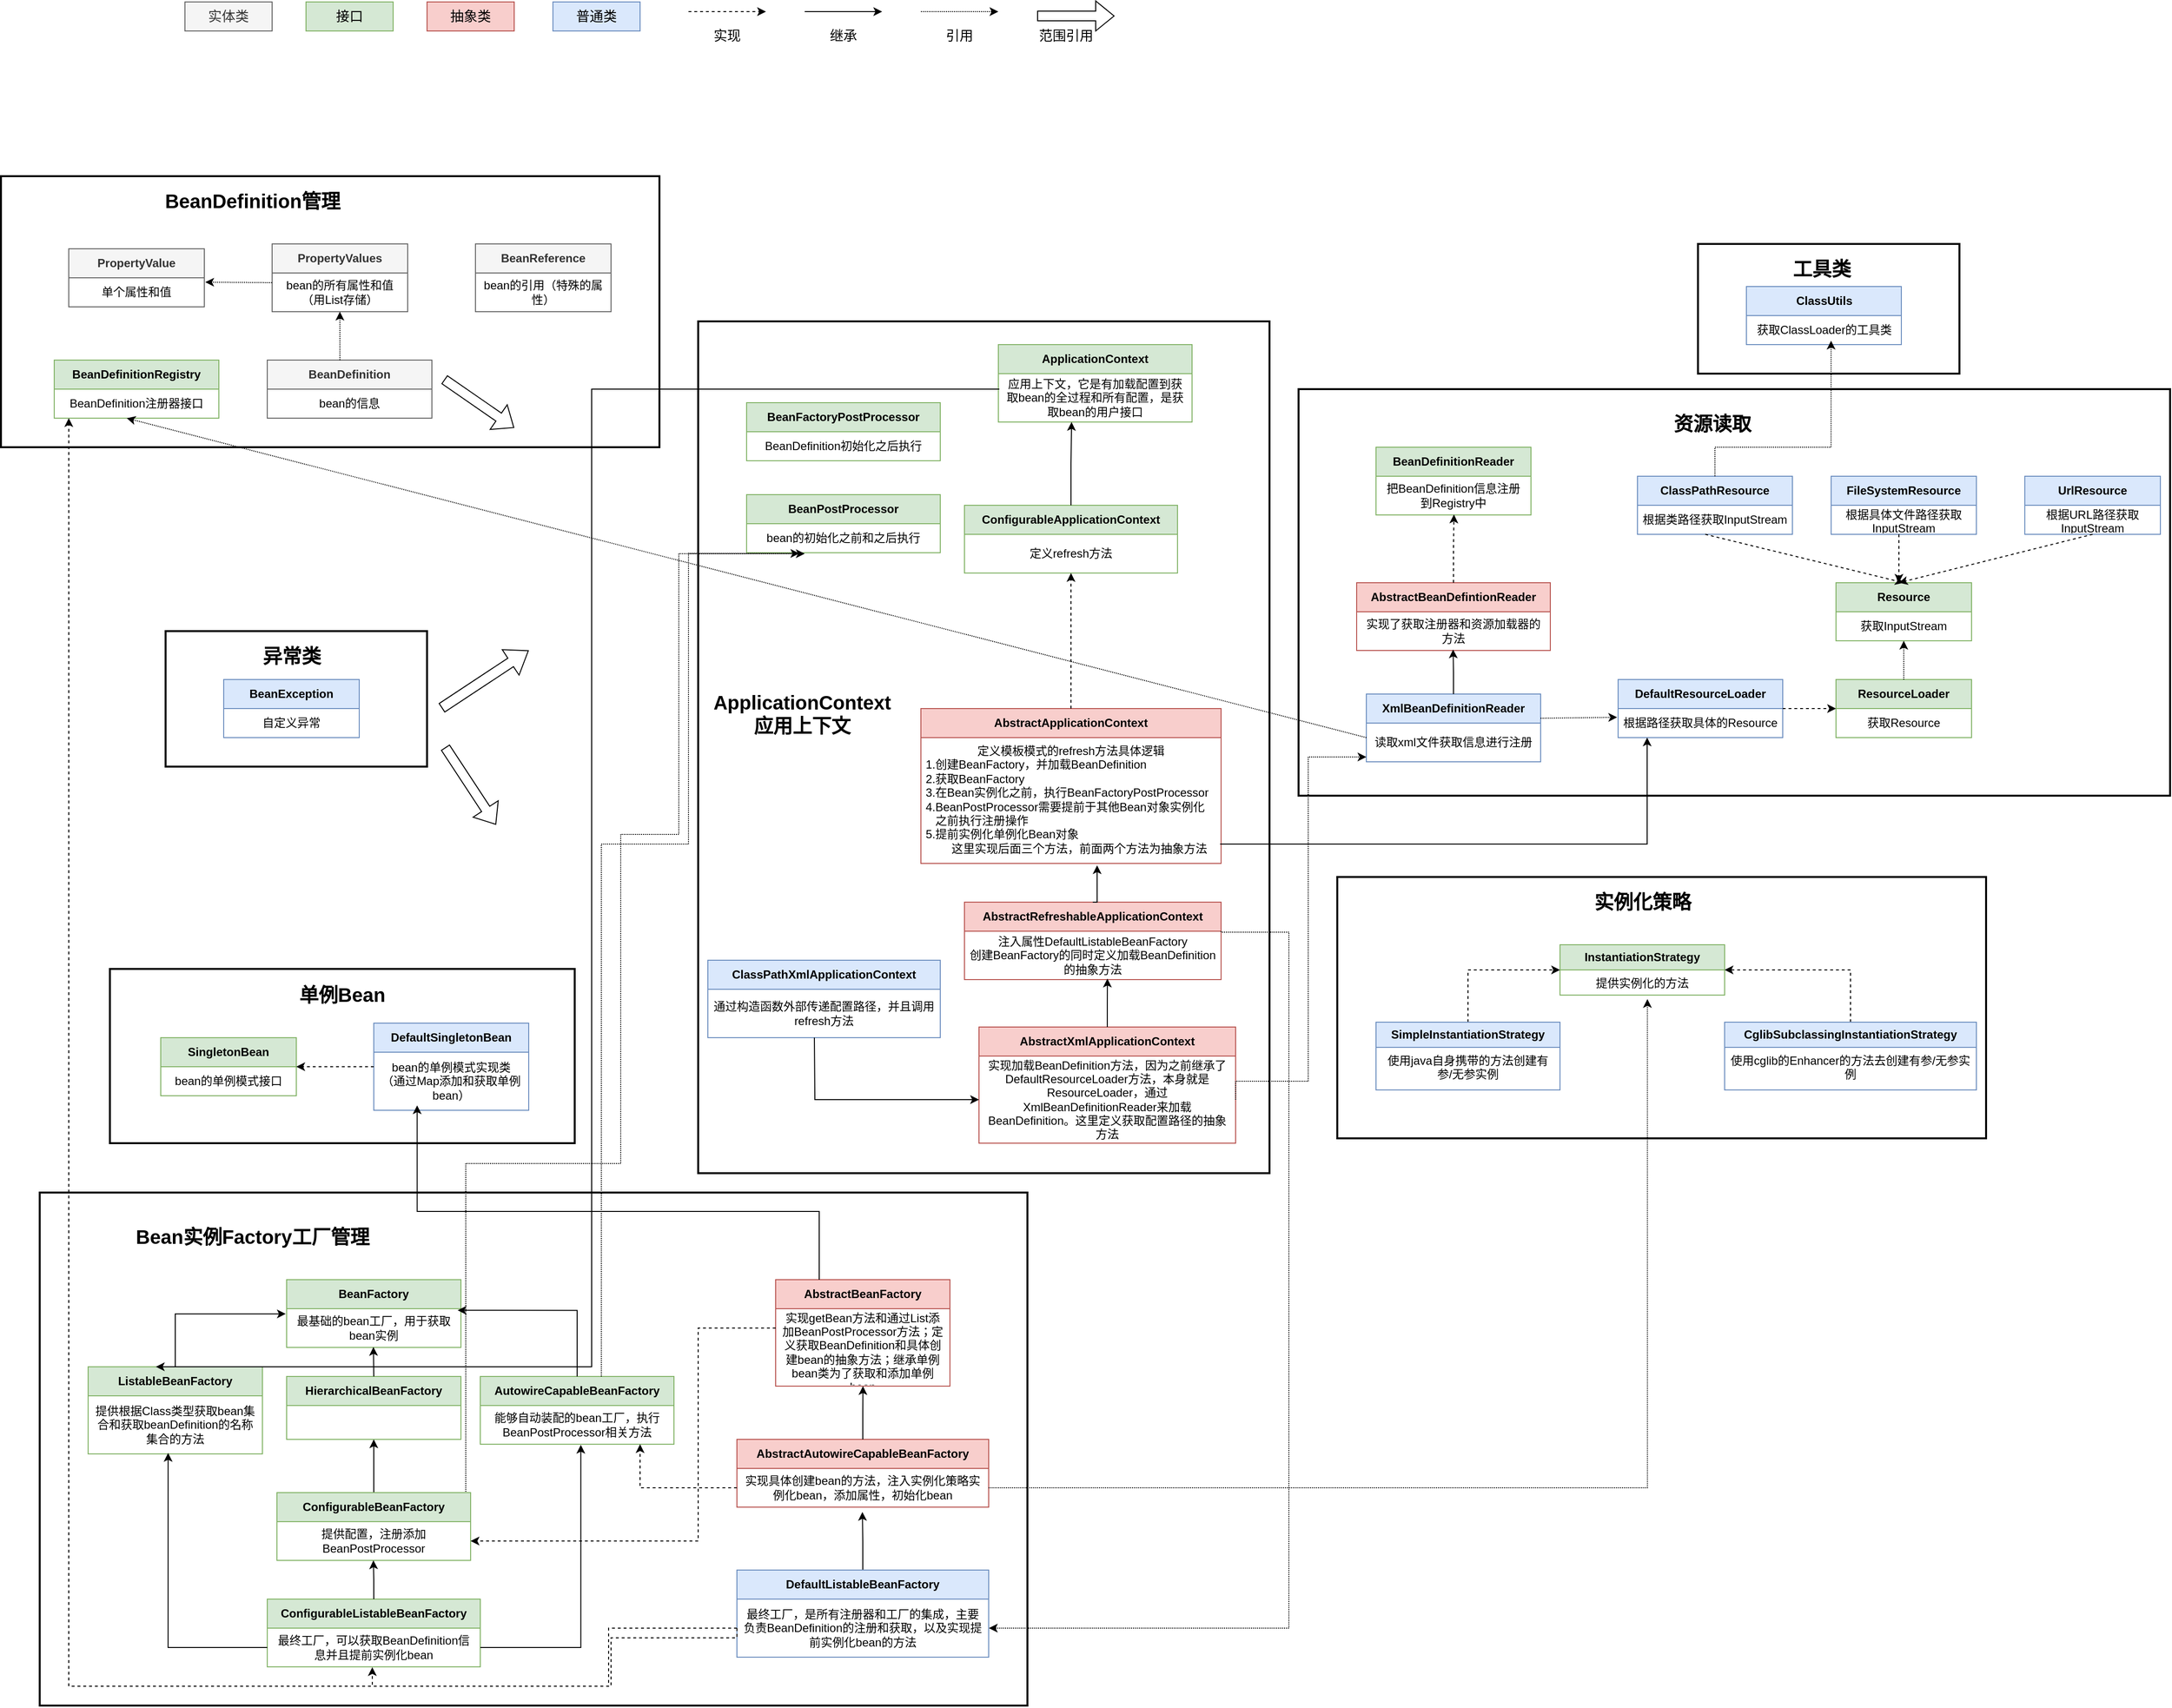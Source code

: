 <mxfile version="24.7.8">
  <diagram id="C5RBs43oDa-KdzZeNtuy" name="Page-1">
    <mxGraphModel dx="2385" dy="1643" grid="1" gridSize="10" guides="1" tooltips="1" connect="1" arrows="1" fold="1" page="1" pageScale="1" pageWidth="2339" pageHeight="3300" math="0" shadow="0">
      <root>
        <mxCell id="WIyWlLk6GJQsqaUBKTNV-0" />
        <mxCell id="WIyWlLk6GJQsqaUBKTNV-1" parent="WIyWlLk6GJQsqaUBKTNV-0" />
        <mxCell id="oknLammDLAeB_AFZQ7d3-3" value="实体类" style="rounded=0;whiteSpace=wrap;html=1;fontSize=14;fillColor=#f5f5f5;fontColor=#333333;strokeColor=#666666;" parent="WIyWlLk6GJQsqaUBKTNV-1" vertex="1">
          <mxGeometry x="240" y="30" width="90" height="30" as="geometry" />
        </mxCell>
        <mxCell id="oknLammDLAeB_AFZQ7d3-4" value="抽象类" style="rounded=0;whiteSpace=wrap;html=1;fontSize=14;fillColor=#f8cecc;strokeColor=#b85450;" parent="WIyWlLk6GJQsqaUBKTNV-1" vertex="1">
          <mxGeometry x="490" y="30" width="90" height="30" as="geometry" />
        </mxCell>
        <mxCell id="oknLammDLAeB_AFZQ7d3-5" value="普通类" style="rounded=0;whiteSpace=wrap;html=1;fontSize=14;fillColor=#dae8fc;strokeColor=#6c8ebf;" parent="WIyWlLk6GJQsqaUBKTNV-1" vertex="1">
          <mxGeometry x="620" y="30" width="90" height="30" as="geometry" />
        </mxCell>
        <mxCell id="oknLammDLAeB_AFZQ7d3-6" value="接口" style="rounded=0;whiteSpace=wrap;html=1;fontSize=14;fillColor=#d5e8d4;strokeColor=#82b366;" parent="WIyWlLk6GJQsqaUBKTNV-1" vertex="1">
          <mxGeometry x="365" y="30" width="90" height="30" as="geometry" />
        </mxCell>
        <mxCell id="oknLammDLAeB_AFZQ7d3-20" value="&lt;span style=&quot;font-weight: 700;&quot;&gt;InstantiationStrategy&lt;/span&gt;" style="swimlane;fontStyle=0;childLayout=stackLayout;horizontal=1;startSize=26;fillColor=#d5e8d4;horizontalStack=0;resizeParent=1;resizeParentMax=0;resizeLast=0;collapsible=1;marginBottom=0;whiteSpace=wrap;html=1;strokeColor=#82b366;" parent="WIyWlLk6GJQsqaUBKTNV-1" vertex="1">
          <mxGeometry x="1660" y="1004" width="170" height="52" as="geometry" />
        </mxCell>
        <mxCell id="oknLammDLAeB_AFZQ7d3-22" value="提供实例化的方法" style="text;strokeColor=none;fillColor=none;align=center;verticalAlign=top;spacingLeft=4;spacingRight=4;overflow=hidden;rotatable=0;points=[[0,0.5],[1,0.5]];portConstraint=eastwest;whiteSpace=wrap;html=1;" parent="oknLammDLAeB_AFZQ7d3-20" vertex="1">
          <mxGeometry y="26" width="170" height="26" as="geometry" />
        </mxCell>
        <mxCell id="SaZr0h4OyMX1n9Bar8NW-18" style="edgeStyle=orthogonalEdgeStyle;rounded=0;orthogonalLoop=1;jettySize=auto;html=1;exitX=0.5;exitY=0;exitDx=0;exitDy=0;entryX=0;entryY=0.5;entryDx=0;entryDy=0;dashed=1;" edge="1" parent="WIyWlLk6GJQsqaUBKTNV-1" source="SaZr0h4OyMX1n9Bar8NW-0" target="oknLammDLAeB_AFZQ7d3-20">
          <mxGeometry relative="1" as="geometry" />
        </mxCell>
        <mxCell id="SaZr0h4OyMX1n9Bar8NW-0" value="&lt;b&gt;SimpleInstantiationStrategy&lt;/b&gt;" style="swimlane;fontStyle=0;childLayout=stackLayout;horizontal=1;startSize=26;fillColor=#dae8fc;horizontalStack=0;resizeParent=1;resizeParentMax=0;resizeLast=0;collapsible=1;marginBottom=0;whiteSpace=wrap;html=1;strokeColor=#6c8ebf;" vertex="1" parent="WIyWlLk6GJQsqaUBKTNV-1">
          <mxGeometry x="1470" y="1084" width="190" height="70" as="geometry" />
        </mxCell>
        <mxCell id="SaZr0h4OyMX1n9Bar8NW-1" value="使用java自身携带的方法创建有参/无参实例" style="text;strokeColor=none;fillColor=none;align=center;verticalAlign=top;spacingLeft=4;spacingRight=4;overflow=hidden;rotatable=0;points=[[0,0.5],[1,0.5]];portConstraint=eastwest;whiteSpace=wrap;html=1;" vertex="1" parent="SaZr0h4OyMX1n9Bar8NW-0">
          <mxGeometry y="26" width="190" height="44" as="geometry" />
        </mxCell>
        <mxCell id="SaZr0h4OyMX1n9Bar8NW-20" style="edgeStyle=orthogonalEdgeStyle;rounded=0;orthogonalLoop=1;jettySize=auto;html=1;exitX=0.5;exitY=0;exitDx=0;exitDy=0;entryX=1;entryY=0.5;entryDx=0;entryDy=0;dashed=1;" edge="1" parent="WIyWlLk6GJQsqaUBKTNV-1" source="SaZr0h4OyMX1n9Bar8NW-2" target="oknLammDLAeB_AFZQ7d3-20">
          <mxGeometry relative="1" as="geometry" />
        </mxCell>
        <mxCell id="SaZr0h4OyMX1n9Bar8NW-2" value="&lt;b&gt;CglibSubclassingInstantiationStrategy&lt;/b&gt;" style="swimlane;fontStyle=0;childLayout=stackLayout;horizontal=1;startSize=26;fillColor=#dae8fc;horizontalStack=0;resizeParent=1;resizeParentMax=0;resizeLast=0;collapsible=1;marginBottom=0;whiteSpace=wrap;html=1;strokeColor=#6c8ebf;" vertex="1" parent="WIyWlLk6GJQsqaUBKTNV-1">
          <mxGeometry x="1830" y="1084" width="260" height="70" as="geometry" />
        </mxCell>
        <mxCell id="SaZr0h4OyMX1n9Bar8NW-3" value="使用cglib的Enhancer的方法去创建有参/无参实例" style="text;strokeColor=none;fillColor=none;align=center;verticalAlign=top;spacingLeft=4;spacingRight=4;overflow=hidden;rotatable=0;points=[[0,0.5],[1,0.5]];portConstraint=eastwest;whiteSpace=wrap;html=1;" vertex="1" parent="SaZr0h4OyMX1n9Bar8NW-2">
          <mxGeometry y="26" width="260" height="44" as="geometry" />
        </mxCell>
        <mxCell id="SaZr0h4OyMX1n9Bar8NW-13" value="" style="endArrow=classic;html=1;rounded=0;dashed=1;" edge="1" parent="WIyWlLk6GJQsqaUBKTNV-1">
          <mxGeometry width="50" height="50" relative="1" as="geometry">
            <mxPoint x="760" y="40" as="sourcePoint" />
            <mxPoint x="840" y="40" as="targetPoint" />
          </mxGeometry>
        </mxCell>
        <mxCell id="SaZr0h4OyMX1n9Bar8NW-14" value="实现" style="text;html=1;align=center;verticalAlign=middle;whiteSpace=wrap;rounded=0;fontSize=14;" vertex="1" parent="WIyWlLk6GJQsqaUBKTNV-1">
          <mxGeometry x="770" y="50" width="60" height="30" as="geometry" />
        </mxCell>
        <mxCell id="SaZr0h4OyMX1n9Bar8NW-15" value="" style="endArrow=classic;html=1;rounded=0;" edge="1" parent="WIyWlLk6GJQsqaUBKTNV-1">
          <mxGeometry width="50" height="50" relative="1" as="geometry">
            <mxPoint x="880" y="40" as="sourcePoint" />
            <mxPoint x="960" y="40" as="targetPoint" />
          </mxGeometry>
        </mxCell>
        <mxCell id="SaZr0h4OyMX1n9Bar8NW-16" value="继承" style="text;html=1;align=center;verticalAlign=middle;whiteSpace=wrap;rounded=0;fontSize=14;" vertex="1" parent="WIyWlLk6GJQsqaUBKTNV-1">
          <mxGeometry x="890" y="50" width="60" height="30" as="geometry" />
        </mxCell>
        <mxCell id="SaZr0h4OyMX1n9Bar8NW-21" value="" style="rounded=0;whiteSpace=wrap;html=1;fillColor=none;strokeWidth=2;" vertex="1" parent="WIyWlLk6GJQsqaUBKTNV-1">
          <mxGeometry x="1430" y="934" width="670" height="270" as="geometry" />
        </mxCell>
        <mxCell id="SaZr0h4OyMX1n9Bar8NW-22" value="实例化策略" style="text;html=1;align=center;verticalAlign=middle;whiteSpace=wrap;rounded=0;fontSize=20;fontStyle=1" vertex="1" parent="WIyWlLk6GJQsqaUBKTNV-1">
          <mxGeometry x="1687.5" y="944" width="115" height="30" as="geometry" />
        </mxCell>
        <mxCell id="SaZr0h4OyMX1n9Bar8NW-47" value="PropertyValue" style="swimlane;fontStyle=1;childLayout=stackLayout;horizontal=1;startSize=30;horizontalStack=0;resizeParent=1;resizeParentMax=0;resizeLast=0;collapsible=1;marginBottom=0;whiteSpace=wrap;html=1;fillColor=#f5f5f5;fontColor=#333333;strokeColor=#666666;" vertex="1" parent="WIyWlLk6GJQsqaUBKTNV-1">
          <mxGeometry x="120" y="285" width="140" height="60" as="geometry" />
        </mxCell>
        <mxCell id="SaZr0h4OyMX1n9Bar8NW-48" value="单个属性和值" style="text;strokeColor=none;fillColor=none;align=center;verticalAlign=middle;spacingLeft=4;spacingRight=4;overflow=hidden;points=[[0,0.5],[1,0.5]];portConstraint=eastwest;rotatable=0;whiteSpace=wrap;html=1;" vertex="1" parent="SaZr0h4OyMX1n9Bar8NW-47">
          <mxGeometry y="30" width="140" height="30" as="geometry" />
        </mxCell>
        <mxCell id="SaZr0h4OyMX1n9Bar8NW-52" value="PropertyValues" style="swimlane;fontStyle=1;childLayout=stackLayout;horizontal=1;startSize=30;horizontalStack=0;resizeParent=1;resizeParentMax=0;resizeLast=0;collapsible=1;marginBottom=0;whiteSpace=wrap;html=1;fillColor=#f5f5f5;fontColor=#333333;strokeColor=#666666;" vertex="1" parent="WIyWlLk6GJQsqaUBKTNV-1">
          <mxGeometry x="330" y="280" width="140" height="70" as="geometry" />
        </mxCell>
        <mxCell id="SaZr0h4OyMX1n9Bar8NW-53" value="bean的所有属性和值（用List存储）" style="text;strokeColor=none;fillColor=none;align=center;verticalAlign=middle;spacingLeft=4;spacingRight=4;overflow=hidden;points=[[0,0.5],[1,0.5]];portConstraint=eastwest;rotatable=0;whiteSpace=wrap;html=1;" vertex="1" parent="SaZr0h4OyMX1n9Bar8NW-52">
          <mxGeometry y="30" width="140" height="40" as="geometry" />
        </mxCell>
        <mxCell id="SaZr0h4OyMX1n9Bar8NW-54" value="" style="endArrow=classic;html=1;rounded=0;dashed=1;dashPattern=1 1;" edge="1" parent="WIyWlLk6GJQsqaUBKTNV-1">
          <mxGeometry width="50" height="50" relative="1" as="geometry">
            <mxPoint x="1000" y="40" as="sourcePoint" />
            <mxPoint x="1080" y="40" as="targetPoint" />
          </mxGeometry>
        </mxCell>
        <mxCell id="SaZr0h4OyMX1n9Bar8NW-55" value="引用" style="text;html=1;align=center;verticalAlign=middle;whiteSpace=wrap;rounded=0;fontSize=14;" vertex="1" parent="WIyWlLk6GJQsqaUBKTNV-1">
          <mxGeometry x="1010" y="50" width="60" height="30" as="geometry" />
        </mxCell>
        <mxCell id="SaZr0h4OyMX1n9Bar8NW-59" value="" style="endArrow=classic;html=1;rounded=0;entryX=1.007;entryY=0.15;entryDx=0;entryDy=0;entryPerimeter=0;dashed=1;dashPattern=1 1;" edge="1" parent="WIyWlLk6GJQsqaUBKTNV-1" target="SaZr0h4OyMX1n9Bar8NW-48">
          <mxGeometry width="50" height="50" relative="1" as="geometry">
            <mxPoint x="330" y="320" as="sourcePoint" />
            <mxPoint x="380" y="270" as="targetPoint" />
          </mxGeometry>
        </mxCell>
        <mxCell id="SaZr0h4OyMX1n9Bar8NW-60" value="BeanDefinitionRegistry" style="swimlane;fontStyle=1;childLayout=stackLayout;horizontal=1;startSize=30;horizontalStack=0;resizeParent=1;resizeParentMax=0;resizeLast=0;collapsible=1;marginBottom=0;whiteSpace=wrap;html=1;fillColor=#d5e8d4;strokeColor=#82b366;" vertex="1" parent="WIyWlLk6GJQsqaUBKTNV-1">
          <mxGeometry x="105" y="400" width="170" height="60" as="geometry" />
        </mxCell>
        <mxCell id="SaZr0h4OyMX1n9Bar8NW-61" value="BeanDefinition注册器接口" style="text;strokeColor=none;fillColor=none;align=center;verticalAlign=middle;spacingLeft=4;spacingRight=4;overflow=hidden;points=[[0,0.5],[1,0.5]];portConstraint=eastwest;rotatable=0;whiteSpace=wrap;html=1;" vertex="1" parent="SaZr0h4OyMX1n9Bar8NW-60">
          <mxGeometry y="30" width="170" height="30" as="geometry" />
        </mxCell>
        <mxCell id="SaZr0h4OyMX1n9Bar8NW-62" value="BeanDefinition" style="swimlane;fontStyle=1;childLayout=stackLayout;horizontal=1;startSize=30;horizontalStack=0;resizeParent=1;resizeParentMax=0;resizeLast=0;collapsible=1;marginBottom=0;whiteSpace=wrap;html=1;fillColor=#f5f5f5;strokeColor=#666666;fontColor=#333333;" vertex="1" parent="WIyWlLk6GJQsqaUBKTNV-1">
          <mxGeometry x="325" y="400" width="170" height="60" as="geometry" />
        </mxCell>
        <mxCell id="SaZr0h4OyMX1n9Bar8NW-63" value="bean的信息" style="text;strokeColor=none;fillColor=none;align=center;verticalAlign=middle;spacingLeft=4;spacingRight=4;overflow=hidden;points=[[0,0.5],[1,0.5]];portConstraint=eastwest;rotatable=0;whiteSpace=wrap;html=1;" vertex="1" parent="SaZr0h4OyMX1n9Bar8NW-62">
          <mxGeometry y="30" width="170" height="30" as="geometry" />
        </mxCell>
        <mxCell id="SaZr0h4OyMX1n9Bar8NW-70" value="" style="endArrow=classic;html=1;rounded=0;dashed=1;dashPattern=1 1;" edge="1" parent="WIyWlLk6GJQsqaUBKTNV-1" target="SaZr0h4OyMX1n9Bar8NW-53">
          <mxGeometry width="50" height="50" relative="1" as="geometry">
            <mxPoint x="400" y="400" as="sourcePoint" />
            <mxPoint x="450" y="350" as="targetPoint" />
          </mxGeometry>
        </mxCell>
        <mxCell id="SaZr0h4OyMX1n9Bar8NW-72" value="BeanDefinition管理" style="text;html=1;align=center;verticalAlign=middle;whiteSpace=wrap;rounded=0;fontSize=20;fontStyle=1" vertex="1" parent="WIyWlLk6GJQsqaUBKTNV-1">
          <mxGeometry x="205" y="220" width="210" height="30" as="geometry" />
        </mxCell>
        <mxCell id="SaZr0h4OyMX1n9Bar8NW-74" value="BeanReference" style="swimlane;fontStyle=1;childLayout=stackLayout;horizontal=1;startSize=30;horizontalStack=0;resizeParent=1;resizeParentMax=0;resizeLast=0;collapsible=1;marginBottom=0;whiteSpace=wrap;html=1;fillColor=#f5f5f5;fontColor=#333333;strokeColor=#666666;" vertex="1" parent="WIyWlLk6GJQsqaUBKTNV-1">
          <mxGeometry x="540" y="280" width="140" height="70" as="geometry" />
        </mxCell>
        <mxCell id="SaZr0h4OyMX1n9Bar8NW-75" value="bean的引用（特殊的属性）" style="text;strokeColor=none;fillColor=none;align=center;verticalAlign=middle;spacingLeft=4;spacingRight=4;overflow=hidden;points=[[0,0.5],[1,0.5]];portConstraint=eastwest;rotatable=0;whiteSpace=wrap;html=1;" vertex="1" parent="SaZr0h4OyMX1n9Bar8NW-74">
          <mxGeometry y="30" width="140" height="40" as="geometry" />
        </mxCell>
        <mxCell id="SaZr0h4OyMX1n9Bar8NW-78" value="SingletonBean" style="swimlane;fontStyle=1;childLayout=stackLayout;horizontal=1;startSize=30;horizontalStack=0;resizeParent=1;resizeParentMax=0;resizeLast=0;collapsible=1;marginBottom=0;whiteSpace=wrap;html=1;fillColor=#d5e8d4;strokeColor=#82b366;" vertex="1" parent="WIyWlLk6GJQsqaUBKTNV-1">
          <mxGeometry x="215" y="1100" width="140" height="60" as="geometry" />
        </mxCell>
        <mxCell id="SaZr0h4OyMX1n9Bar8NW-79" value="bean的单例模式接口" style="text;strokeColor=none;fillColor=none;align=center;verticalAlign=middle;spacingLeft=4;spacingRight=4;overflow=hidden;points=[[0,0.5],[1,0.5]];portConstraint=eastwest;rotatable=0;whiteSpace=wrap;html=1;" vertex="1" parent="SaZr0h4OyMX1n9Bar8NW-78">
          <mxGeometry y="30" width="140" height="30" as="geometry" />
        </mxCell>
        <mxCell id="SaZr0h4OyMX1n9Bar8NW-82" value="DefaultSingletonBean" style="swimlane;fontStyle=1;childLayout=stackLayout;horizontal=1;startSize=30;horizontalStack=0;resizeParent=1;resizeParentMax=0;resizeLast=0;collapsible=1;marginBottom=0;whiteSpace=wrap;html=1;align=center;verticalAlign=middle;spacingLeft=4;spacingRight=4;fontFamily=Helvetica;fontSize=12;fillColor=#dae8fc;strokeColor=#6c8ebf;" vertex="1" parent="WIyWlLk6GJQsqaUBKTNV-1">
          <mxGeometry x="435" y="1085" width="160" height="90" as="geometry" />
        </mxCell>
        <mxCell id="SaZr0h4OyMX1n9Bar8NW-83" value="bean的单例模式实现类&lt;div&gt;（通过Map添加和获取单例bean）&lt;/div&gt;" style="text;strokeColor=none;fillColor=none;align=center;verticalAlign=middle;spacingLeft=4;spacingRight=4;overflow=hidden;points=[[0,0.5],[1,0.5]];portConstraint=eastwest;rotatable=0;whiteSpace=wrap;html=1;fontFamily=Helvetica;fontSize=12;fontColor=default;" vertex="1" parent="SaZr0h4OyMX1n9Bar8NW-82">
          <mxGeometry y="30" width="160" height="60" as="geometry" />
        </mxCell>
        <mxCell id="SaZr0h4OyMX1n9Bar8NW-86" value="" style="rounded=0;whiteSpace=wrap;html=1;align=center;verticalAlign=middle;spacingLeft=4;spacingRight=4;fontFamily=Helvetica;fontSize=12;fontColor=default;fillColor=none;gradientColor=none;strokeWidth=2;" vertex="1" parent="WIyWlLk6GJQsqaUBKTNV-1">
          <mxGeometry x="162.5" y="1029" width="480" height="180" as="geometry" />
        </mxCell>
        <mxCell id="SaZr0h4OyMX1n9Bar8NW-89" value="单例Bean" style="text;html=1;align=center;verticalAlign=middle;whiteSpace=wrap;rounded=0;fontSize=20;fontStyle=1" vertex="1" parent="WIyWlLk6GJQsqaUBKTNV-1">
          <mxGeometry x="345" y="1040" width="115" height="30" as="geometry" />
        </mxCell>
        <mxCell id="SaZr0h4OyMX1n9Bar8NW-90" value="BeanException" style="swimlane;fontStyle=1;childLayout=stackLayout;horizontal=1;startSize=30;horizontalStack=0;resizeParent=1;resizeParentMax=0;resizeLast=0;collapsible=1;marginBottom=0;whiteSpace=wrap;html=1;align=center;verticalAlign=middle;spacingLeft=4;spacingRight=4;fontFamily=Helvetica;fontSize=12;fillColor=#dae8fc;strokeColor=#6c8ebf;" vertex="1" parent="WIyWlLk6GJQsqaUBKTNV-1">
          <mxGeometry x="280" y="730" width="140" height="60" as="geometry" />
        </mxCell>
        <mxCell id="SaZr0h4OyMX1n9Bar8NW-91" value="自定义异常" style="text;strokeColor=none;fillColor=none;align=center;verticalAlign=middle;spacingLeft=4;spacingRight=4;overflow=hidden;points=[[0,0.5],[1,0.5]];portConstraint=eastwest;rotatable=0;whiteSpace=wrap;html=1;fontFamily=Helvetica;fontSize=12;fontColor=default;" vertex="1" parent="SaZr0h4OyMX1n9Bar8NW-90">
          <mxGeometry y="30" width="140" height="30" as="geometry" />
        </mxCell>
        <mxCell id="SaZr0h4OyMX1n9Bar8NW-94" value="" style="rounded=0;whiteSpace=wrap;html=1;align=center;verticalAlign=middle;spacingLeft=4;spacingRight=4;fontFamily=Helvetica;fontSize=12;fontColor=default;fillColor=none;gradientColor=none;strokeWidth=2;" vertex="1" parent="WIyWlLk6GJQsqaUBKTNV-1">
          <mxGeometry x="220" y="680" width="270" height="140" as="geometry" />
        </mxCell>
        <mxCell id="SaZr0h4OyMX1n9Bar8NW-95" value="异常类" style="text;html=1;align=center;verticalAlign=middle;whiteSpace=wrap;rounded=0;fontSize=20;fontStyle=1" vertex="1" parent="WIyWlLk6GJQsqaUBKTNV-1">
          <mxGeometry x="292.5" y="690" width="115" height="30" as="geometry" />
        </mxCell>
        <mxCell id="SaZr0h4OyMX1n9Bar8NW-97" value="ClassUtils" style="swimlane;fontStyle=1;childLayout=stackLayout;horizontal=1;startSize=30;horizontalStack=0;resizeParent=1;resizeParentMax=0;resizeLast=0;collapsible=1;marginBottom=0;whiteSpace=wrap;html=1;align=center;verticalAlign=middle;spacingLeft=4;spacingRight=4;fontFamily=Helvetica;fontSize=12;fillColor=#dae8fc;strokeColor=#6c8ebf;" vertex="1" parent="WIyWlLk6GJQsqaUBKTNV-1">
          <mxGeometry x="1852.5" y="324" width="160" height="60" as="geometry" />
        </mxCell>
        <mxCell id="SaZr0h4OyMX1n9Bar8NW-98" value="获取ClassLoader的工具类" style="text;strokeColor=none;fillColor=none;align=center;verticalAlign=middle;spacingLeft=4;spacingRight=4;overflow=hidden;points=[[0,0.5],[1,0.5]];portConstraint=eastwest;rotatable=0;whiteSpace=wrap;html=1;fontFamily=Helvetica;fontSize=12;fontColor=default;" vertex="1" parent="SaZr0h4OyMX1n9Bar8NW-97">
          <mxGeometry y="30" width="160" height="30" as="geometry" />
        </mxCell>
        <mxCell id="SaZr0h4OyMX1n9Bar8NW-101" value="" style="rounded=0;whiteSpace=wrap;html=1;align=center;verticalAlign=middle;spacingLeft=4;spacingRight=4;fontFamily=Helvetica;fontSize=12;fontColor=default;fillColor=none;gradientColor=none;strokeWidth=2;" vertex="1" parent="WIyWlLk6GJQsqaUBKTNV-1">
          <mxGeometry x="1802.5" y="280" width="270" height="134" as="geometry" />
        </mxCell>
        <mxCell id="SaZr0h4OyMX1n9Bar8NW-102" value="工具类" style="text;html=1;align=center;verticalAlign=middle;whiteSpace=wrap;rounded=0;fontSize=20;fontStyle=1" vertex="1" parent="WIyWlLk6GJQsqaUBKTNV-1">
          <mxGeometry x="1872.5" y="290" width="115" height="30" as="geometry" />
        </mxCell>
        <mxCell id="SaZr0h4OyMX1n9Bar8NW-103" value="Resource" style="swimlane;fontStyle=1;childLayout=stackLayout;horizontal=1;startSize=30;horizontalStack=0;resizeParent=1;resizeParentMax=0;resizeLast=0;collapsible=1;marginBottom=0;whiteSpace=wrap;html=1;align=center;verticalAlign=middle;spacingLeft=4;spacingRight=4;fontFamily=Helvetica;fontSize=12;fillColor=#d5e8d4;strokeColor=#82b366;" vertex="1" parent="WIyWlLk6GJQsqaUBKTNV-1">
          <mxGeometry x="1945" y="630" width="140" height="60" as="geometry" />
        </mxCell>
        <mxCell id="SaZr0h4OyMX1n9Bar8NW-104" value="获取InputStream" style="text;strokeColor=none;fillColor=none;align=center;verticalAlign=middle;spacingLeft=4;spacingRight=4;overflow=hidden;points=[[0,0.5],[1,0.5]];portConstraint=eastwest;rotatable=0;whiteSpace=wrap;html=1;fontFamily=Helvetica;fontSize=12;fontColor=default;" vertex="1" parent="SaZr0h4OyMX1n9Bar8NW-103">
          <mxGeometry y="30" width="140" height="30" as="geometry" />
        </mxCell>
        <mxCell id="SaZr0h4OyMX1n9Bar8NW-107" value="ClassPathResource" style="swimlane;fontStyle=1;childLayout=stackLayout;horizontal=1;startSize=30;horizontalStack=0;resizeParent=1;resizeParentMax=0;resizeLast=0;collapsible=1;marginBottom=0;whiteSpace=wrap;html=1;align=center;verticalAlign=middle;spacingLeft=4;spacingRight=4;fontFamily=Helvetica;fontSize=12;fillColor=#dae8fc;strokeColor=#6c8ebf;" vertex="1" parent="WIyWlLk6GJQsqaUBKTNV-1">
          <mxGeometry x="1740" y="520" width="160" height="60" as="geometry" />
        </mxCell>
        <mxCell id="SaZr0h4OyMX1n9Bar8NW-114" value="" style="endArrow=classic;html=1;rounded=0;fontFamily=Helvetica;fontSize=12;fontColor=default;entryX=0.5;entryY=0;entryDx=0;entryDy=0;dashed=1;" edge="1" parent="SaZr0h4OyMX1n9Bar8NW-107" target="SaZr0h4OyMX1n9Bar8NW-103">
          <mxGeometry width="50" height="50" relative="1" as="geometry">
            <mxPoint x="70" y="60" as="sourcePoint" />
            <mxPoint x="120" y="10" as="targetPoint" />
          </mxGeometry>
        </mxCell>
        <mxCell id="SaZr0h4OyMX1n9Bar8NW-108" value="根据类路径获取InputStream" style="text;strokeColor=none;fillColor=none;align=center;verticalAlign=middle;spacingLeft=4;spacingRight=4;overflow=hidden;points=[[0,0.5],[1,0.5]];portConstraint=eastwest;rotatable=0;whiteSpace=wrap;html=1;fontFamily=Helvetica;fontSize=12;fontColor=default;" vertex="1" parent="SaZr0h4OyMX1n9Bar8NW-107">
          <mxGeometry y="30" width="160" height="30" as="geometry" />
        </mxCell>
        <mxCell id="SaZr0h4OyMX1n9Bar8NW-109" value="FileSystemResource" style="swimlane;fontStyle=1;childLayout=stackLayout;horizontal=1;startSize=30;horizontalStack=0;resizeParent=1;resizeParentMax=0;resizeLast=0;collapsible=1;marginBottom=0;whiteSpace=wrap;html=1;align=center;verticalAlign=middle;spacingLeft=4;spacingRight=4;fontFamily=Helvetica;fontSize=12;fillColor=#dae8fc;strokeColor=#6c8ebf;" vertex="1" parent="WIyWlLk6GJQsqaUBKTNV-1">
          <mxGeometry x="1940" y="520" width="150" height="60" as="geometry" />
        </mxCell>
        <mxCell id="SaZr0h4OyMX1n9Bar8NW-115" value="" style="endArrow=classic;html=1;rounded=0;fontFamily=Helvetica;fontSize=12;fontColor=default;dashed=1;" edge="1" parent="SaZr0h4OyMX1n9Bar8NW-109">
          <mxGeometry width="50" height="50" relative="1" as="geometry">
            <mxPoint x="70" y="60" as="sourcePoint" />
            <mxPoint x="70" y="110" as="targetPoint" />
          </mxGeometry>
        </mxCell>
        <mxCell id="SaZr0h4OyMX1n9Bar8NW-110" value="根据具体文件路径获取InputStream" style="text;strokeColor=none;fillColor=none;align=center;verticalAlign=middle;spacingLeft=4;spacingRight=4;overflow=hidden;points=[[0,0.5],[1,0.5]];portConstraint=eastwest;rotatable=0;whiteSpace=wrap;html=1;fontFamily=Helvetica;fontSize=12;fontColor=default;" vertex="1" parent="SaZr0h4OyMX1n9Bar8NW-109">
          <mxGeometry y="30" width="150" height="30" as="geometry" />
        </mxCell>
        <mxCell id="SaZr0h4OyMX1n9Bar8NW-111" value="UrlResource" style="swimlane;fontStyle=1;childLayout=stackLayout;horizontal=1;startSize=30;horizontalStack=0;resizeParent=1;resizeParentMax=0;resizeLast=0;collapsible=1;marginBottom=0;whiteSpace=wrap;html=1;align=center;verticalAlign=middle;spacingLeft=4;spacingRight=4;fontFamily=Helvetica;fontSize=12;fillColor=#dae8fc;strokeColor=#6c8ebf;" vertex="1" parent="WIyWlLk6GJQsqaUBKTNV-1">
          <mxGeometry x="2140" y="520" width="140" height="60" as="geometry" />
        </mxCell>
        <mxCell id="SaZr0h4OyMX1n9Bar8NW-116" value="" style="endArrow=classic;html=1;rounded=0;fontFamily=Helvetica;fontSize=12;fontColor=default;dashed=1;" edge="1" parent="SaZr0h4OyMX1n9Bar8NW-111">
          <mxGeometry width="50" height="50" relative="1" as="geometry">
            <mxPoint x="70" y="60" as="sourcePoint" />
            <mxPoint x="-130" y="110" as="targetPoint" />
          </mxGeometry>
        </mxCell>
        <mxCell id="SaZr0h4OyMX1n9Bar8NW-112" value="根据URL路径获取InputStream" style="text;strokeColor=none;fillColor=none;align=center;verticalAlign=middle;spacingLeft=4;spacingRight=4;overflow=hidden;points=[[0,0.5],[1,0.5]];portConstraint=eastwest;rotatable=0;whiteSpace=wrap;html=1;fontFamily=Helvetica;fontSize=12;fontColor=default;" vertex="1" parent="SaZr0h4OyMX1n9Bar8NW-111">
          <mxGeometry y="30" width="140" height="30" as="geometry" />
        </mxCell>
        <mxCell id="SaZr0h4OyMX1n9Bar8NW-113" value="" style="endArrow=classic;html=1;rounded=0;fontFamily=Helvetica;fontSize=12;fontColor=default;dashed=1;" edge="1" parent="WIyWlLk6GJQsqaUBKTNV-1">
          <mxGeometry width="50" height="50" relative="1" as="geometry">
            <mxPoint x="435" y="1130" as="sourcePoint" />
            <mxPoint x="355" y="1130" as="targetPoint" />
          </mxGeometry>
        </mxCell>
        <mxCell id="SaZr0h4OyMX1n9Bar8NW-119" value="ResourceLoader" style="swimlane;fontStyle=1;childLayout=stackLayout;horizontal=1;startSize=30;horizontalStack=0;resizeParent=1;resizeParentMax=0;resizeLast=0;collapsible=1;marginBottom=0;whiteSpace=wrap;html=1;align=center;verticalAlign=middle;spacingLeft=4;spacingRight=4;fontFamily=Helvetica;fontSize=12;fillColor=#d5e8d4;strokeColor=#82b366;" vertex="1" parent="WIyWlLk6GJQsqaUBKTNV-1">
          <mxGeometry x="1945" y="730" width="140" height="60" as="geometry" />
        </mxCell>
        <mxCell id="SaZr0h4OyMX1n9Bar8NW-120" value="获取Resource" style="text;strokeColor=none;fillColor=none;align=center;verticalAlign=middle;spacingLeft=4;spacingRight=4;overflow=hidden;points=[[0,0.5],[1,0.5]];portConstraint=eastwest;rotatable=0;whiteSpace=wrap;html=1;fontFamily=Helvetica;fontSize=12;fontColor=default;" vertex="1" parent="SaZr0h4OyMX1n9Bar8NW-119">
          <mxGeometry y="30" width="140" height="30" as="geometry" />
        </mxCell>
        <mxCell id="SaZr0h4OyMX1n9Bar8NW-126" style="edgeStyle=orthogonalEdgeStyle;rounded=0;orthogonalLoop=1;jettySize=auto;html=1;exitX=0.5;exitY=0;exitDx=0;exitDy=0;entryX=0.5;entryY=1;entryDx=0;entryDy=0;entryPerimeter=0;fontFamily=Helvetica;fontSize=12;fontColor=default;dashed=1;dashPattern=1 1;" edge="1" parent="WIyWlLk6GJQsqaUBKTNV-1" source="SaZr0h4OyMX1n9Bar8NW-119" target="SaZr0h4OyMX1n9Bar8NW-104">
          <mxGeometry relative="1" as="geometry" />
        </mxCell>
        <mxCell id="SaZr0h4OyMX1n9Bar8NW-127" value="DefaultResourceLoader" style="swimlane;fontStyle=1;childLayout=stackLayout;horizontal=1;startSize=30;horizontalStack=0;resizeParent=1;resizeParentMax=0;resizeLast=0;collapsible=1;marginBottom=0;whiteSpace=wrap;html=1;align=center;verticalAlign=middle;spacingLeft=4;spacingRight=4;fontFamily=Helvetica;fontSize=12;fillColor=#dae8fc;strokeColor=#6c8ebf;" vertex="1" parent="WIyWlLk6GJQsqaUBKTNV-1">
          <mxGeometry x="1720" y="730" width="170" height="60" as="geometry" />
        </mxCell>
        <mxCell id="SaZr0h4OyMX1n9Bar8NW-128" value="根据路径获取具体的Resource" style="text;strokeColor=none;fillColor=none;align=center;verticalAlign=middle;spacingLeft=4;spacingRight=4;overflow=hidden;points=[[0,0.5],[1,0.5]];portConstraint=eastwest;rotatable=0;whiteSpace=wrap;html=1;fontFamily=Helvetica;fontSize=12;fontColor=default;" vertex="1" parent="SaZr0h4OyMX1n9Bar8NW-127">
          <mxGeometry y="30" width="170" height="30" as="geometry" />
        </mxCell>
        <mxCell id="SaZr0h4OyMX1n9Bar8NW-129" value="" style="endArrow=classic;html=1;rounded=0;fontFamily=Helvetica;fontSize=12;fontColor=default;entryX=0;entryY=0.5;entryDx=0;entryDy=0;dashed=1;" edge="1" parent="WIyWlLk6GJQsqaUBKTNV-1" target="SaZr0h4OyMX1n9Bar8NW-119">
          <mxGeometry width="50" height="50" relative="1" as="geometry">
            <mxPoint x="1890" y="760" as="sourcePoint" />
            <mxPoint x="1940" y="710" as="targetPoint" />
          </mxGeometry>
        </mxCell>
        <mxCell id="SaZr0h4OyMX1n9Bar8NW-135" value="BeanDefinitionReader" style="swimlane;fontStyle=1;childLayout=stackLayout;horizontal=1;startSize=30;horizontalStack=0;resizeParent=1;resizeParentMax=0;resizeLast=0;collapsible=1;marginBottom=0;whiteSpace=wrap;html=1;align=center;verticalAlign=middle;spacingLeft=4;spacingRight=4;fontFamily=Helvetica;fontSize=12;fillColor=#d5e8d4;strokeColor=#82b366;" vertex="1" parent="WIyWlLk6GJQsqaUBKTNV-1">
          <mxGeometry x="1470" y="490" width="160" height="70" as="geometry" />
        </mxCell>
        <mxCell id="SaZr0h4OyMX1n9Bar8NW-137" value="把BeanDefinition信息注册到Registry中" style="text;strokeColor=none;fillColor=none;align=center;verticalAlign=middle;spacingLeft=4;spacingRight=4;overflow=hidden;points=[[0,0.5],[1,0.5]];portConstraint=eastwest;rotatable=0;whiteSpace=wrap;html=1;fontFamily=Helvetica;fontSize=12;fontColor=default;" vertex="1" parent="SaZr0h4OyMX1n9Bar8NW-135">
          <mxGeometry y="30" width="160" height="40" as="geometry" />
        </mxCell>
        <mxCell id="SaZr0h4OyMX1n9Bar8NW-138" value="AbstractBeanDefintionReader" style="swimlane;fontStyle=1;childLayout=stackLayout;horizontal=1;startSize=30;horizontalStack=0;resizeParent=1;resizeParentMax=0;resizeLast=0;collapsible=1;marginBottom=0;whiteSpace=wrap;html=1;align=center;verticalAlign=middle;spacingLeft=4;spacingRight=4;fontFamily=Helvetica;fontSize=12;fillColor=#f8cecc;strokeColor=#b85450;" vertex="1" parent="WIyWlLk6GJQsqaUBKTNV-1">
          <mxGeometry x="1450" y="630" width="200" height="70" as="geometry">
            <mxRectangle x="860" y="600" width="200" height="30" as="alternateBounds" />
          </mxGeometry>
        </mxCell>
        <mxCell id="SaZr0h4OyMX1n9Bar8NW-139" value="实现了获取注册器和资源加载器的方法" style="text;strokeColor=none;fillColor=none;align=center;verticalAlign=middle;spacingLeft=4;spacingRight=4;overflow=hidden;points=[[0,0.5],[1,0.5]];portConstraint=eastwest;rotatable=0;whiteSpace=wrap;html=1;fontFamily=Helvetica;fontSize=12;fontColor=default;" vertex="1" parent="SaZr0h4OyMX1n9Bar8NW-138">
          <mxGeometry y="30" width="200" height="40" as="geometry" />
        </mxCell>
        <mxCell id="SaZr0h4OyMX1n9Bar8NW-140" style="edgeStyle=orthogonalEdgeStyle;rounded=0;orthogonalLoop=1;jettySize=auto;html=1;exitX=0.5;exitY=0;exitDx=0;exitDy=0;entryX=0.503;entryY=0.988;entryDx=0;entryDy=0;entryPerimeter=0;fontFamily=Helvetica;fontSize=12;fontColor=default;dashed=1;" edge="1" parent="WIyWlLk6GJQsqaUBKTNV-1" source="SaZr0h4OyMX1n9Bar8NW-138" target="SaZr0h4OyMX1n9Bar8NW-137">
          <mxGeometry relative="1" as="geometry" />
        </mxCell>
        <mxCell id="SaZr0h4OyMX1n9Bar8NW-141" value="XmlBeanDefinitionReader" style="swimlane;fontStyle=1;childLayout=stackLayout;horizontal=1;startSize=30;horizontalStack=0;resizeParent=1;resizeParentMax=0;resizeLast=0;collapsible=1;marginBottom=0;whiteSpace=wrap;html=1;align=center;verticalAlign=middle;spacingLeft=4;spacingRight=4;fontFamily=Helvetica;fontSize=12;fillColor=#dae8fc;strokeColor=#6c8ebf;" vertex="1" parent="WIyWlLk6GJQsqaUBKTNV-1">
          <mxGeometry x="1460" y="745" width="180" height="70" as="geometry" />
        </mxCell>
        <mxCell id="SaZr0h4OyMX1n9Bar8NW-142" value="读取xml文件获取信息进行注册" style="text;strokeColor=none;fillColor=none;align=center;verticalAlign=middle;spacingLeft=4;spacingRight=4;overflow=hidden;points=[[0,0.5],[1,0.5]];portConstraint=eastwest;rotatable=0;whiteSpace=wrap;html=1;fontFamily=Helvetica;fontSize=12;fontColor=default;" vertex="1" parent="SaZr0h4OyMX1n9Bar8NW-141">
          <mxGeometry y="30" width="180" height="40" as="geometry" />
        </mxCell>
        <mxCell id="SaZr0h4OyMX1n9Bar8NW-144" style="edgeStyle=orthogonalEdgeStyle;rounded=0;orthogonalLoop=1;jettySize=auto;html=1;exitX=0.5;exitY=0;exitDx=0;exitDy=0;entryX=0.498;entryY=0.975;entryDx=0;entryDy=0;entryPerimeter=0;fontFamily=Helvetica;fontSize=12;fontColor=default;" edge="1" parent="WIyWlLk6GJQsqaUBKTNV-1" source="SaZr0h4OyMX1n9Bar8NW-141" target="SaZr0h4OyMX1n9Bar8NW-139">
          <mxGeometry relative="1" as="geometry" />
        </mxCell>
        <mxCell id="SaZr0h4OyMX1n9Bar8NW-147" value="" style="endArrow=classic;html=1;rounded=0;fontFamily=Helvetica;fontSize=12;fontColor=default;entryX=-0.006;entryY=0.3;entryDx=0;entryDy=0;entryPerimeter=0;dashed=1;dashPattern=1 1;" edge="1" parent="WIyWlLk6GJQsqaUBKTNV-1" target="SaZr0h4OyMX1n9Bar8NW-128">
          <mxGeometry width="50" height="50" relative="1" as="geometry">
            <mxPoint x="1640" y="770" as="sourcePoint" />
            <mxPoint x="1690" y="720" as="targetPoint" />
          </mxGeometry>
        </mxCell>
        <mxCell id="SaZr0h4OyMX1n9Bar8NW-149" value="资源读取" style="text;html=1;align=center;verticalAlign=middle;whiteSpace=wrap;rounded=0;fontSize=20;fontStyle=1" vertex="1" parent="WIyWlLk6GJQsqaUBKTNV-1">
          <mxGeometry x="1760" y="450" width="115" height="30" as="geometry" />
        </mxCell>
        <mxCell id="SaZr0h4OyMX1n9Bar8NW-151" value="" style="endArrow=classic;html=1;rounded=0;fontFamily=Helvetica;fontSize=12;fontColor=default;entryX=0.191;entryY=0.893;entryDx=0;entryDy=0;entryPerimeter=0;dashed=1;dashPattern=1 1;" edge="1" parent="WIyWlLk6GJQsqaUBKTNV-1" target="SaZr0h4OyMX1n9Bar8NW-71">
          <mxGeometry width="50" height="50" relative="1" as="geometry">
            <mxPoint x="1460" y="790" as="sourcePoint" />
            <mxPoint x="1510" y="740" as="targetPoint" />
          </mxGeometry>
        </mxCell>
        <mxCell id="SaZr0h4OyMX1n9Bar8NW-152" value="BeanFactoryPostProcessor" style="swimlane;fontStyle=1;childLayout=stackLayout;horizontal=1;startSize=30;horizontalStack=0;resizeParent=1;resizeParentMax=0;resizeLast=0;collapsible=1;marginBottom=0;whiteSpace=wrap;html=1;align=center;verticalAlign=middle;spacingLeft=4;spacingRight=4;fontFamily=Helvetica;fontSize=12;fillColor=#d5e8d4;strokeColor=#82b366;" vertex="1" parent="WIyWlLk6GJQsqaUBKTNV-1">
          <mxGeometry x="820" y="444" width="200" height="60" as="geometry" />
        </mxCell>
        <mxCell id="SaZr0h4OyMX1n9Bar8NW-153" value="BeanDefinition初始化之后执行" style="text;strokeColor=none;fillColor=none;align=center;verticalAlign=middle;spacingLeft=4;spacingRight=4;overflow=hidden;points=[[0,0.5],[1,0.5]];portConstraint=eastwest;rotatable=0;whiteSpace=wrap;html=1;fontFamily=Helvetica;fontSize=12;fontColor=default;" vertex="1" parent="SaZr0h4OyMX1n9Bar8NW-152">
          <mxGeometry y="30" width="200" height="30" as="geometry" />
        </mxCell>
        <mxCell id="SaZr0h4OyMX1n9Bar8NW-156" value="BeanPostProcessor" style="swimlane;fontStyle=1;childLayout=stackLayout;horizontal=1;startSize=30;horizontalStack=0;resizeParent=1;resizeParentMax=0;resizeLast=0;collapsible=1;marginBottom=0;whiteSpace=wrap;html=1;align=center;verticalAlign=middle;spacingLeft=4;spacingRight=4;fontFamily=Helvetica;fontSize=12;fillColor=#d5e8d4;strokeColor=#82b366;" vertex="1" parent="WIyWlLk6GJQsqaUBKTNV-1">
          <mxGeometry x="820" y="539" width="200" height="60" as="geometry" />
        </mxCell>
        <mxCell id="SaZr0h4OyMX1n9Bar8NW-157" value="bean的初始化之前和之后执行" style="text;strokeColor=none;fillColor=none;align=center;verticalAlign=middle;spacingLeft=4;spacingRight=4;overflow=hidden;points=[[0,0.5],[1,0.5]];portConstraint=eastwest;rotatable=0;whiteSpace=wrap;html=1;fontFamily=Helvetica;fontSize=12;fontColor=default;" vertex="1" parent="SaZr0h4OyMX1n9Bar8NW-156">
          <mxGeometry y="30" width="200" height="30" as="geometry" />
        </mxCell>
        <mxCell id="SaZr0h4OyMX1n9Bar8NW-71" value="" style="rounded=0;whiteSpace=wrap;html=1;fillColor=none;strokeWidth=2;" vertex="1" parent="WIyWlLk6GJQsqaUBKTNV-1">
          <mxGeometry x="50" y="210" width="680" height="280" as="geometry" />
        </mxCell>
        <mxCell id="SaZr0h4OyMX1n9Bar8NW-158" value="ApplicationContext" style="swimlane;fontStyle=1;childLayout=stackLayout;horizontal=1;startSize=30;horizontalStack=0;resizeParent=1;resizeParentMax=0;resizeLast=0;collapsible=1;marginBottom=0;whiteSpace=wrap;html=1;align=center;verticalAlign=middle;spacingLeft=4;spacingRight=4;fontFamily=Helvetica;fontSize=12;fillColor=#d5e8d4;strokeColor=#82b366;" vertex="1" parent="WIyWlLk6GJQsqaUBKTNV-1">
          <mxGeometry x="1080" y="384" width="200" height="80" as="geometry" />
        </mxCell>
        <mxCell id="SaZr0h4OyMX1n9Bar8NW-159" value="应用上下文，它是有加载配置到获取bean的全过程和所有配置，是获取bean的用户接口" style="text;strokeColor=none;fillColor=none;align=center;verticalAlign=middle;spacingLeft=4;spacingRight=4;overflow=hidden;points=[[0,0.5],[1,0.5]];portConstraint=eastwest;rotatable=0;whiteSpace=wrap;html=1;fontFamily=Helvetica;fontSize=12;fontColor=default;" vertex="1" parent="SaZr0h4OyMX1n9Bar8NW-158">
          <mxGeometry y="30" width="200" height="50" as="geometry" />
        </mxCell>
        <mxCell id="SaZr0h4OyMX1n9Bar8NW-160" value="BeanFactory" style="swimlane;fontStyle=1;childLayout=stackLayout;horizontal=1;startSize=30;horizontalStack=0;resizeParent=1;resizeParentMax=0;resizeLast=0;collapsible=1;marginBottom=0;whiteSpace=wrap;html=1;align=center;verticalAlign=middle;spacingLeft=4;spacingRight=4;fontFamily=Helvetica;fontSize=12;fillColor=#d5e8d4;strokeColor=#82b366;" vertex="1" parent="WIyWlLk6GJQsqaUBKTNV-1">
          <mxGeometry x="345" y="1350" width="180" height="70" as="geometry" />
        </mxCell>
        <mxCell id="SaZr0h4OyMX1n9Bar8NW-161" value="最基础的bean工厂，用于获取bean实例" style="text;strokeColor=none;fillColor=none;align=center;verticalAlign=middle;spacingLeft=4;spacingRight=4;overflow=hidden;points=[[0,0.5],[1,0.5]];portConstraint=eastwest;rotatable=0;whiteSpace=wrap;html=1;fontFamily=Helvetica;fontSize=12;fontColor=default;" vertex="1" parent="SaZr0h4OyMX1n9Bar8NW-160">
          <mxGeometry y="30" width="180" height="40" as="geometry" />
        </mxCell>
        <mxCell id="SaZr0h4OyMX1n9Bar8NW-164" value="ListableBeanFactory" style="swimlane;fontStyle=1;childLayout=stackLayout;horizontal=1;startSize=30;horizontalStack=0;resizeParent=1;resizeParentMax=0;resizeLast=0;collapsible=1;marginBottom=0;whiteSpace=wrap;html=1;align=center;verticalAlign=middle;spacingLeft=4;spacingRight=4;fontFamily=Helvetica;fontSize=12;fillColor=#d5e8d4;strokeColor=#82b366;" vertex="1" parent="WIyWlLk6GJQsqaUBKTNV-1">
          <mxGeometry x="140" y="1440" width="180" height="90" as="geometry" />
        </mxCell>
        <mxCell id="SaZr0h4OyMX1n9Bar8NW-165" value="提供根据Class类型获取bean集合和获取beanDefinition的名称集合的方法" style="text;strokeColor=none;fillColor=none;align=center;verticalAlign=middle;spacingLeft=4;spacingRight=4;overflow=hidden;points=[[0,0.5],[1,0.5]];portConstraint=eastwest;rotatable=0;whiteSpace=wrap;html=1;fontFamily=Helvetica;fontSize=12;fontColor=default;" vertex="1" parent="SaZr0h4OyMX1n9Bar8NW-164">
          <mxGeometry y="30" width="180" height="60" as="geometry" />
        </mxCell>
        <mxCell id="SaZr0h4OyMX1n9Bar8NW-166" value="HierarchicalBeanFactory" style="swimlane;fontStyle=1;childLayout=stackLayout;horizontal=1;startSize=30;horizontalStack=0;resizeParent=1;resizeParentMax=0;resizeLast=0;collapsible=1;marginBottom=0;whiteSpace=wrap;html=1;align=center;verticalAlign=middle;spacingLeft=4;spacingRight=4;fontFamily=Helvetica;fontSize=12;fillColor=#d5e8d4;strokeColor=#82b366;" vertex="1" parent="WIyWlLk6GJQsqaUBKTNV-1">
          <mxGeometry x="345" y="1450" width="180" height="65" as="geometry">
            <mxRectangle x="280" y="1450" width="180" height="30" as="alternateBounds" />
          </mxGeometry>
        </mxCell>
        <mxCell id="SaZr0h4OyMX1n9Bar8NW-168" value="AutowireCapableBeanFactory" style="swimlane;fontStyle=1;childLayout=stackLayout;horizontal=1;startSize=30;horizontalStack=0;resizeParent=1;resizeParentMax=0;resizeLast=0;collapsible=1;marginBottom=0;whiteSpace=wrap;html=1;align=center;verticalAlign=middle;spacingLeft=4;spacingRight=4;fontFamily=Helvetica;fontSize=12;fillColor=#d5e8d4;strokeColor=#82b366;" vertex="1" parent="WIyWlLk6GJQsqaUBKTNV-1">
          <mxGeometry x="545" y="1450" width="200" height="70" as="geometry" />
        </mxCell>
        <mxCell id="SaZr0h4OyMX1n9Bar8NW-169" value="能够自动装配的bean工厂，执行BeanPostProcessor相关方法" style="text;strokeColor=none;fillColor=none;align=center;verticalAlign=middle;spacingLeft=4;spacingRight=4;overflow=hidden;points=[[0,0.5],[1,0.5]];portConstraint=eastwest;rotatable=0;whiteSpace=wrap;html=1;fontFamily=Helvetica;fontSize=12;fontColor=default;" vertex="1" parent="SaZr0h4OyMX1n9Bar8NW-168">
          <mxGeometry y="30" width="200" height="40" as="geometry" />
        </mxCell>
        <mxCell id="SaZr0h4OyMX1n9Bar8NW-171" style="edgeStyle=orthogonalEdgeStyle;rounded=0;orthogonalLoop=1;jettySize=auto;html=1;exitX=0.5;exitY=0;exitDx=0;exitDy=0;entryX=-0.005;entryY=0.134;entryDx=0;entryDy=0;entryPerimeter=0;fontFamily=Helvetica;fontSize=12;fontColor=default;" edge="1" parent="WIyWlLk6GJQsqaUBKTNV-1" source="SaZr0h4OyMX1n9Bar8NW-164" target="SaZr0h4OyMX1n9Bar8NW-161">
          <mxGeometry relative="1" as="geometry" />
        </mxCell>
        <mxCell id="SaZr0h4OyMX1n9Bar8NW-172" style="edgeStyle=orthogonalEdgeStyle;rounded=0;orthogonalLoop=1;jettySize=auto;html=1;exitX=0.5;exitY=0;exitDx=0;exitDy=0;entryX=0.498;entryY=0.989;entryDx=0;entryDy=0;entryPerimeter=0;fontFamily=Helvetica;fontSize=12;fontColor=default;" edge="1" parent="WIyWlLk6GJQsqaUBKTNV-1" source="SaZr0h4OyMX1n9Bar8NW-166" target="SaZr0h4OyMX1n9Bar8NW-161">
          <mxGeometry relative="1" as="geometry" />
        </mxCell>
        <mxCell id="SaZr0h4OyMX1n9Bar8NW-174" style="edgeStyle=orthogonalEdgeStyle;rounded=0;orthogonalLoop=1;jettySize=auto;html=1;exitX=0.5;exitY=0;exitDx=0;exitDy=0;entryX=0.981;entryY=0.042;entryDx=0;entryDy=0;entryPerimeter=0;fontFamily=Helvetica;fontSize=12;fontColor=default;" edge="1" parent="WIyWlLk6GJQsqaUBKTNV-1" source="SaZr0h4OyMX1n9Bar8NW-168" target="SaZr0h4OyMX1n9Bar8NW-161">
          <mxGeometry relative="1" as="geometry" />
        </mxCell>
        <mxCell id="SaZr0h4OyMX1n9Bar8NW-180" style="edgeStyle=orthogonalEdgeStyle;rounded=0;orthogonalLoop=1;jettySize=auto;html=1;exitX=0.5;exitY=0;exitDx=0;exitDy=0;entryX=0.5;entryY=1;entryDx=0;entryDy=0;fontFamily=Helvetica;fontSize=12;fontColor=default;" edge="1" parent="WIyWlLk6GJQsqaUBKTNV-1" source="SaZr0h4OyMX1n9Bar8NW-178" target="SaZr0h4OyMX1n9Bar8NW-166">
          <mxGeometry relative="1" as="geometry" />
        </mxCell>
        <mxCell id="SaZr0h4OyMX1n9Bar8NW-204" style="edgeStyle=orthogonalEdgeStyle;rounded=0;orthogonalLoop=1;jettySize=auto;html=1;exitX=0.75;exitY=0;exitDx=0;exitDy=0;fontFamily=Helvetica;fontSize=12;fontColor=default;dashed=1;dashPattern=1 1;" edge="1" parent="WIyWlLk6GJQsqaUBKTNV-1" source="SaZr0h4OyMX1n9Bar8NW-178">
          <mxGeometry relative="1" as="geometry">
            <mxPoint x="880" y="600" as="targetPoint" />
            <Array as="points">
              <mxPoint x="530" y="1570" />
              <mxPoint x="530" y="1230" />
              <mxPoint x="690" y="1230" />
              <mxPoint x="690" y="890" />
              <mxPoint x="750" y="890" />
              <mxPoint x="750" y="600" />
              <mxPoint x="880" y="600" />
            </Array>
          </mxGeometry>
        </mxCell>
        <mxCell id="SaZr0h4OyMX1n9Bar8NW-178" value="ConfigurableBeanFactory" style="swimlane;fontStyle=1;childLayout=stackLayout;horizontal=1;startSize=30;horizontalStack=0;resizeParent=1;resizeParentMax=0;resizeLast=0;collapsible=1;marginBottom=0;whiteSpace=wrap;html=1;align=center;verticalAlign=middle;spacingLeft=4;spacingRight=4;fontFamily=Helvetica;fontSize=12;fillColor=#d5e8d4;strokeColor=#82b366;" vertex="1" parent="WIyWlLk6GJQsqaUBKTNV-1">
          <mxGeometry x="335" y="1570" width="200" height="70" as="geometry" />
        </mxCell>
        <mxCell id="SaZr0h4OyMX1n9Bar8NW-179" value="提供配置，注册添加BeanPostProcessor" style="text;strokeColor=none;fillColor=none;align=center;verticalAlign=middle;spacingLeft=4;spacingRight=4;overflow=hidden;points=[[0,0.5],[1,0.5]];portConstraint=eastwest;rotatable=0;whiteSpace=wrap;html=1;fontFamily=Helvetica;fontSize=12;fontColor=default;" vertex="1" parent="SaZr0h4OyMX1n9Bar8NW-178">
          <mxGeometry y="30" width="200" height="40" as="geometry" />
        </mxCell>
        <mxCell id="SaZr0h4OyMX1n9Bar8NW-181" value="ConfigurableListableBeanFactory" style="swimlane;fontStyle=1;childLayout=stackLayout;horizontal=1;startSize=30;horizontalStack=0;resizeParent=1;resizeParentMax=0;resizeLast=0;collapsible=1;marginBottom=0;whiteSpace=wrap;html=1;align=center;verticalAlign=middle;spacingLeft=4;spacingRight=4;fontFamily=Helvetica;fontSize=12;fillColor=#d5e8d4;strokeColor=#82b366;" vertex="1" parent="WIyWlLk6GJQsqaUBKTNV-1">
          <mxGeometry x="325" y="1680" width="220" height="70" as="geometry" />
        </mxCell>
        <mxCell id="SaZr0h4OyMX1n9Bar8NW-182" value="最终工厂，可以获取BeanDefinition信息并且提前实例化bean" style="text;strokeColor=none;fillColor=none;align=center;verticalAlign=middle;spacingLeft=4;spacingRight=4;overflow=hidden;points=[[0,0.5],[1,0.5]];portConstraint=eastwest;rotatable=0;whiteSpace=wrap;html=1;fontFamily=Helvetica;fontSize=12;fontColor=default;" vertex="1" parent="SaZr0h4OyMX1n9Bar8NW-181">
          <mxGeometry y="30" width="220" height="40" as="geometry" />
        </mxCell>
        <mxCell id="SaZr0h4OyMX1n9Bar8NW-183" style="edgeStyle=orthogonalEdgeStyle;rounded=0;orthogonalLoop=1;jettySize=auto;html=1;exitX=0.5;exitY=0;exitDx=0;exitDy=0;entryX=0.498;entryY=1;entryDx=0;entryDy=0;entryPerimeter=0;fontFamily=Helvetica;fontSize=12;fontColor=default;" edge="1" parent="WIyWlLk6GJQsqaUBKTNV-1" source="SaZr0h4OyMX1n9Bar8NW-181" target="SaZr0h4OyMX1n9Bar8NW-179">
          <mxGeometry relative="1" as="geometry" />
        </mxCell>
        <mxCell id="SaZr0h4OyMX1n9Bar8NW-184" style="edgeStyle=orthogonalEdgeStyle;rounded=0;orthogonalLoop=1;jettySize=auto;html=1;exitX=0;exitY=0.5;exitDx=0;exitDy=0;entryX=0.459;entryY=0.984;entryDx=0;entryDy=0;entryPerimeter=0;fontFamily=Helvetica;fontSize=12;fontColor=default;" edge="1" parent="WIyWlLk6GJQsqaUBKTNV-1" source="SaZr0h4OyMX1n9Bar8NW-182" target="SaZr0h4OyMX1n9Bar8NW-165">
          <mxGeometry relative="1" as="geometry" />
        </mxCell>
        <mxCell id="SaZr0h4OyMX1n9Bar8NW-185" style="edgeStyle=orthogonalEdgeStyle;rounded=0;orthogonalLoop=1;jettySize=auto;html=1;exitX=1;exitY=0.5;exitDx=0;exitDy=0;entryX=0.519;entryY=1.016;entryDx=0;entryDy=0;entryPerimeter=0;fontFamily=Helvetica;fontSize=12;fontColor=default;" edge="1" parent="WIyWlLk6GJQsqaUBKTNV-1" source="SaZr0h4OyMX1n9Bar8NW-182" target="SaZr0h4OyMX1n9Bar8NW-169">
          <mxGeometry relative="1" as="geometry" />
        </mxCell>
        <mxCell id="SaZr0h4OyMX1n9Bar8NW-186" value="AbstractBeanFactory" style="swimlane;fontStyle=1;childLayout=stackLayout;horizontal=1;startSize=30;horizontalStack=0;resizeParent=1;resizeParentMax=0;resizeLast=0;collapsible=1;marginBottom=0;whiteSpace=wrap;html=1;align=center;verticalAlign=middle;spacingLeft=4;spacingRight=4;fontFamily=Helvetica;fontSize=12;fillColor=#f8cecc;strokeColor=#b85450;" vertex="1" parent="WIyWlLk6GJQsqaUBKTNV-1">
          <mxGeometry x="850" y="1350" width="180" height="110" as="geometry" />
        </mxCell>
        <mxCell id="SaZr0h4OyMX1n9Bar8NW-187" value="实现getBean方法和通过List添加BeanPostProcessor方法；定义获取BeanDefinition和具体创建bean的抽象方法；继承单例bean类为了获取和添加单例bean" style="text;strokeColor=none;fillColor=none;align=center;verticalAlign=middle;spacingLeft=4;spacingRight=4;overflow=hidden;points=[[0,0.5],[1,0.5]];portConstraint=eastwest;rotatable=0;whiteSpace=wrap;html=1;fontFamily=Helvetica;fontSize=12;fontColor=default;" vertex="1" parent="SaZr0h4OyMX1n9Bar8NW-186">
          <mxGeometry y="30" width="180" height="80" as="geometry" />
        </mxCell>
        <mxCell id="SaZr0h4OyMX1n9Bar8NW-190" style="edgeStyle=orthogonalEdgeStyle;rounded=0;orthogonalLoop=1;jettySize=auto;html=1;entryX=1;entryY=0.5;entryDx=0;entryDy=0;fontFamily=Helvetica;fontSize=12;fontColor=default;dashed=1;" edge="1" parent="WIyWlLk6GJQsqaUBKTNV-1" target="SaZr0h4OyMX1n9Bar8NW-179">
          <mxGeometry relative="1" as="geometry">
            <mxPoint x="850" y="1400" as="sourcePoint" />
            <Array as="points">
              <mxPoint x="770" y="1400" />
              <mxPoint x="770" y="1620" />
            </Array>
          </mxGeometry>
        </mxCell>
        <mxCell id="SaZr0h4OyMX1n9Bar8NW-191" value="AbstractAutowireCapableBeanFactory" style="swimlane;fontStyle=1;childLayout=stackLayout;horizontal=1;startSize=30;horizontalStack=0;resizeParent=1;resizeParentMax=0;resizeLast=0;collapsible=1;marginBottom=0;whiteSpace=wrap;html=1;align=center;verticalAlign=middle;spacingLeft=4;spacingRight=4;fontFamily=Helvetica;fontSize=12;fillColor=#f8cecc;strokeColor=#b85450;" vertex="1" parent="WIyWlLk6GJQsqaUBKTNV-1">
          <mxGeometry x="810" y="1515" width="260" height="70" as="geometry" />
        </mxCell>
        <mxCell id="SaZr0h4OyMX1n9Bar8NW-192" value="实现具体创建bean的方法，注入实例化策略实例化bean，添加属性，初始化bean" style="text;strokeColor=none;fillColor=none;align=center;verticalAlign=middle;spacingLeft=4;spacingRight=4;overflow=hidden;points=[[0,0.5],[1,0.5]];portConstraint=eastwest;rotatable=0;whiteSpace=wrap;html=1;fontFamily=Helvetica;fontSize=12;fontColor=default;" vertex="1" parent="SaZr0h4OyMX1n9Bar8NW-191">
          <mxGeometry y="30" width="260" height="40" as="geometry" />
        </mxCell>
        <mxCell id="SaZr0h4OyMX1n9Bar8NW-193" style="edgeStyle=orthogonalEdgeStyle;rounded=0;orthogonalLoop=1;jettySize=auto;html=1;exitX=0.5;exitY=0;exitDx=0;exitDy=0;entryX=0.501;entryY=1;entryDx=0;entryDy=0;entryPerimeter=0;fontFamily=Helvetica;fontSize=12;fontColor=default;" edge="1" parent="WIyWlLk6GJQsqaUBKTNV-1" source="SaZr0h4OyMX1n9Bar8NW-191" target="SaZr0h4OyMX1n9Bar8NW-187">
          <mxGeometry relative="1" as="geometry" />
        </mxCell>
        <mxCell id="SaZr0h4OyMX1n9Bar8NW-194" style="edgeStyle=orthogonalEdgeStyle;rounded=0;orthogonalLoop=1;jettySize=auto;html=1;exitX=0;exitY=0.5;exitDx=0;exitDy=0;entryX=0.825;entryY=1;entryDx=0;entryDy=0;entryPerimeter=0;fontFamily=Helvetica;fontSize=12;fontColor=default;dashed=1;" edge="1" parent="WIyWlLk6GJQsqaUBKTNV-1" source="SaZr0h4OyMX1n9Bar8NW-192" target="SaZr0h4OyMX1n9Bar8NW-169">
          <mxGeometry relative="1" as="geometry" />
        </mxCell>
        <mxCell id="SaZr0h4OyMX1n9Bar8NW-196" style="edgeStyle=orthogonalEdgeStyle;rounded=0;orthogonalLoop=1;jettySize=auto;html=1;exitX=1;exitY=0.5;exitDx=0;exitDy=0;entryX=0.478;entryY=0.467;entryDx=0;entryDy=0;entryPerimeter=0;fontFamily=Helvetica;fontSize=12;fontColor=default;dashed=1;dashPattern=1 1;" edge="1" parent="WIyWlLk6GJQsqaUBKTNV-1" source="SaZr0h4OyMX1n9Bar8NW-192" target="SaZr0h4OyMX1n9Bar8NW-21">
          <mxGeometry relative="1" as="geometry" />
        </mxCell>
        <mxCell id="SaZr0h4OyMX1n9Bar8NW-199" style="edgeStyle=orthogonalEdgeStyle;rounded=0;orthogonalLoop=1;jettySize=auto;html=1;exitX=0.5;exitY=0;exitDx=0;exitDy=0;fontFamily=Helvetica;fontSize=12;fontColor=default;" edge="1" parent="WIyWlLk6GJQsqaUBKTNV-1" source="SaZr0h4OyMX1n9Bar8NW-197">
          <mxGeometry relative="1" as="geometry">
            <mxPoint x="939.565" y="1590" as="targetPoint" />
          </mxGeometry>
        </mxCell>
        <mxCell id="SaZr0h4OyMX1n9Bar8NW-197" value="DefaultListableBeanFactory" style="swimlane;fontStyle=1;childLayout=stackLayout;horizontal=1;startSize=30;horizontalStack=0;resizeParent=1;resizeParentMax=0;resizeLast=0;collapsible=1;marginBottom=0;whiteSpace=wrap;html=1;align=center;verticalAlign=middle;spacingLeft=4;spacingRight=4;fontFamily=Helvetica;fontSize=12;fillColor=#dae8fc;strokeColor=#6c8ebf;" vertex="1" parent="WIyWlLk6GJQsqaUBKTNV-1">
          <mxGeometry x="810" y="1650" width="260" height="90" as="geometry" />
        </mxCell>
        <mxCell id="SaZr0h4OyMX1n9Bar8NW-198" value="最终工厂，是所有注册器和工厂的集成，主要负责BeanDefinition的注册和获取，以及实现提前实例化bean的方法" style="text;strokeColor=none;fillColor=none;align=center;verticalAlign=middle;spacingLeft=4;spacingRight=4;overflow=hidden;points=[[0,0.5],[1,0.5]];portConstraint=eastwest;rotatable=0;whiteSpace=wrap;html=1;fontFamily=Helvetica;fontSize=12;fontColor=default;" vertex="1" parent="SaZr0h4OyMX1n9Bar8NW-197">
          <mxGeometry y="30" width="260" height="60" as="geometry" />
        </mxCell>
        <mxCell id="SaZr0h4OyMX1n9Bar8NW-200" style="edgeStyle=orthogonalEdgeStyle;rounded=0;orthogonalLoop=1;jettySize=auto;html=1;exitX=0;exitY=0.5;exitDx=0;exitDy=0;entryX=0.493;entryY=1.008;entryDx=0;entryDy=0;entryPerimeter=0;fontFamily=Helvetica;fontSize=12;fontColor=default;dashed=1;" edge="1" parent="WIyWlLk6GJQsqaUBKTNV-1" source="SaZr0h4OyMX1n9Bar8NW-198" target="SaZr0h4OyMX1n9Bar8NW-182">
          <mxGeometry relative="1" as="geometry" />
        </mxCell>
        <mxCell id="SaZr0h4OyMX1n9Bar8NW-201" style="edgeStyle=orthogonalEdgeStyle;rounded=0;orthogonalLoop=1;jettySize=auto;html=1;exitX=0;exitY=0.5;exitDx=0;exitDy=0;entryX=0.103;entryY=0.893;entryDx=0;entryDy=0;entryPerimeter=0;fontFamily=Helvetica;fontSize=12;fontColor=default;dashed=1;" edge="1" parent="WIyWlLk6GJQsqaUBKTNV-1" source="SaZr0h4OyMX1n9Bar8NW-198" target="SaZr0h4OyMX1n9Bar8NW-71">
          <mxGeometry relative="1" as="geometry">
            <Array as="points">
              <mxPoint x="810" y="1720" />
              <mxPoint x="680" y="1720" />
              <mxPoint x="680" y="1770" />
              <mxPoint x="120" y="1770" />
            </Array>
          </mxGeometry>
        </mxCell>
        <mxCell id="SaZr0h4OyMX1n9Bar8NW-202" style="edgeStyle=orthogonalEdgeStyle;rounded=0;orthogonalLoop=1;jettySize=auto;html=1;exitX=0.25;exitY=0;exitDx=0;exitDy=0;entryX=0.661;entryY=0.783;entryDx=0;entryDy=0;entryPerimeter=0;fontFamily=Helvetica;fontSize=12;fontColor=default;" edge="1" parent="WIyWlLk6GJQsqaUBKTNV-1" source="SaZr0h4OyMX1n9Bar8NW-186" target="SaZr0h4OyMX1n9Bar8NW-86">
          <mxGeometry relative="1" as="geometry" />
        </mxCell>
        <mxCell id="SaZr0h4OyMX1n9Bar8NW-203" style="edgeStyle=orthogonalEdgeStyle;rounded=0;orthogonalLoop=1;jettySize=auto;html=1;entryX=0.272;entryY=1.025;entryDx=0;entryDy=0;entryPerimeter=0;fontFamily=Helvetica;fontSize=12;fontColor=default;dashed=1;dashPattern=1 1;" edge="1" parent="WIyWlLk6GJQsqaUBKTNV-1" target="SaZr0h4OyMX1n9Bar8NW-157">
          <mxGeometry relative="1" as="geometry">
            <mxPoint x="670" y="1450" as="sourcePoint" />
            <Array as="points">
              <mxPoint x="670" y="900" />
              <mxPoint x="760" y="900" />
              <mxPoint x="760" y="600" />
            </Array>
          </mxGeometry>
        </mxCell>
        <mxCell id="SaZr0h4OyMX1n9Bar8NW-205" style="edgeStyle=orthogonalEdgeStyle;rounded=0;orthogonalLoop=1;jettySize=auto;html=1;exitX=0.5;exitY=0;exitDx=0;exitDy=0;entryX=0.509;entryY=0.746;entryDx=0;entryDy=0;entryPerimeter=0;fontFamily=Helvetica;fontSize=12;fontColor=default;dashed=1;dashPattern=1 1;" edge="1" parent="WIyWlLk6GJQsqaUBKTNV-1" source="SaZr0h4OyMX1n9Bar8NW-107" target="SaZr0h4OyMX1n9Bar8NW-101">
          <mxGeometry relative="1" as="geometry">
            <Array as="points">
              <mxPoint x="1820" y="490" />
              <mxPoint x="1940" y="490" />
            </Array>
          </mxGeometry>
        </mxCell>
        <mxCell id="SaZr0h4OyMX1n9Bar8NW-148" value="" style="rounded=0;whiteSpace=wrap;html=1;align=center;verticalAlign=middle;spacingLeft=4;spacingRight=4;fontFamily=Helvetica;fontSize=12;fontColor=default;fillColor=none;gradientColor=none;strokeWidth=2;" vertex="1" parent="WIyWlLk6GJQsqaUBKTNV-1">
          <mxGeometry x="1390" y="430" width="900" height="420" as="geometry" />
        </mxCell>
        <mxCell id="SaZr0h4OyMX1n9Bar8NW-206" value="" style="shape=flexArrow;endArrow=classic;html=1;rounded=0;fontFamily=Helvetica;fontSize=12;fontColor=default;width=10.526;endSize=6.947;" edge="1" parent="WIyWlLk6GJQsqaUBKTNV-1">
          <mxGeometry width="50" height="50" relative="1" as="geometry">
            <mxPoint x="505" y="759.47" as="sourcePoint" />
            <mxPoint x="595" y="700" as="targetPoint" />
          </mxGeometry>
        </mxCell>
        <mxCell id="SaZr0h4OyMX1n9Bar8NW-207" value="" style="shape=flexArrow;endArrow=classic;html=1;rounded=0;fontFamily=Helvetica;fontSize=12;fontColor=default;" edge="1" parent="WIyWlLk6GJQsqaUBKTNV-1">
          <mxGeometry width="50" height="50" relative="1" as="geometry">
            <mxPoint x="508.75" y="800" as="sourcePoint" />
            <mxPoint x="561.25" y="880" as="targetPoint" />
          </mxGeometry>
        </mxCell>
        <mxCell id="SaZr0h4OyMX1n9Bar8NW-208" value="" style="shape=flexArrow;endArrow=classic;html=1;rounded=0;fontFamily=Helvetica;fontSize=12;fontColor=default;" edge="1" parent="WIyWlLk6GJQsqaUBKTNV-1">
          <mxGeometry width="50" height="50" relative="1" as="geometry">
            <mxPoint x="1120" y="44.47" as="sourcePoint" />
            <mxPoint x="1200" y="44.47" as="targetPoint" />
          </mxGeometry>
        </mxCell>
        <mxCell id="SaZr0h4OyMX1n9Bar8NW-209" value="范围引用" style="text;html=1;align=center;verticalAlign=middle;whiteSpace=wrap;rounded=0;fontSize=14;" vertex="1" parent="WIyWlLk6GJQsqaUBKTNV-1">
          <mxGeometry x="1120" y="50" width="60" height="30" as="geometry" />
        </mxCell>
        <mxCell id="SaZr0h4OyMX1n9Bar8NW-210" value="" style="shape=flexArrow;endArrow=classic;html=1;rounded=0;fontFamily=Helvetica;fontSize=12;fontColor=default;" edge="1" parent="WIyWlLk6GJQsqaUBKTNV-1">
          <mxGeometry width="50" height="50" relative="1" as="geometry">
            <mxPoint x="507.78" y="420" as="sourcePoint" />
            <mxPoint x="580.002" y="470.0" as="targetPoint" />
          </mxGeometry>
        </mxCell>
        <mxCell id="SaZr0h4OyMX1n9Bar8NW-211" value="" style="rounded=0;whiteSpace=wrap;html=1;align=center;verticalAlign=middle;spacingLeft=4;spacingRight=4;fontFamily=Helvetica;fontSize=12;fontColor=default;fillColor=none;gradientColor=none;strokeWidth=2;" vertex="1" parent="WIyWlLk6GJQsqaUBKTNV-1">
          <mxGeometry x="90" y="1260" width="1020" height="530" as="geometry" />
        </mxCell>
        <mxCell id="SaZr0h4OyMX1n9Bar8NW-212" value="Bean实例Factory工厂管理" style="text;html=1;align=center;verticalAlign=middle;whiteSpace=wrap;rounded=0;fontSize=20;fontStyle=1" vertex="1" parent="WIyWlLk6GJQsqaUBKTNV-1">
          <mxGeometry x="175" y="1290" width="270" height="30" as="geometry" />
        </mxCell>
        <mxCell id="SaZr0h4OyMX1n9Bar8NW-213" style="edgeStyle=elbowEdgeStyle;rounded=0;orthogonalLoop=1;jettySize=auto;html=1;exitX=0.005;exitY=0.32;exitDx=0;exitDy=0;fontFamily=Helvetica;fontSize=12;fontColor=default;exitPerimeter=0;" edge="1" parent="WIyWlLk6GJQsqaUBKTNV-1" source="SaZr0h4OyMX1n9Bar8NW-159">
          <mxGeometry relative="1" as="geometry">
            <mxPoint x="1070" y="444" as="sourcePoint" />
            <mxPoint x="210" y="1440" as="targetPoint" />
            <Array as="points">
              <mxPoint x="660" y="930" />
            </Array>
          </mxGeometry>
        </mxCell>
        <mxCell id="SaZr0h4OyMX1n9Bar8NW-214" value="ConfigurableApplicationContext" style="swimlane;fontStyle=1;childLayout=stackLayout;horizontal=1;startSize=30;horizontalStack=0;resizeParent=1;resizeParentMax=0;resizeLast=0;collapsible=1;marginBottom=0;whiteSpace=wrap;html=1;align=center;verticalAlign=middle;spacingLeft=4;spacingRight=4;fontFamily=Helvetica;fontSize=12;fillColor=#d5e8d4;strokeColor=#82b366;" vertex="1" parent="WIyWlLk6GJQsqaUBKTNV-1">
          <mxGeometry x="1045" y="550" width="220" height="70" as="geometry" />
        </mxCell>
        <mxCell id="SaZr0h4OyMX1n9Bar8NW-215" value="定义refresh方法" style="text;strokeColor=none;fillColor=none;align=center;verticalAlign=middle;spacingLeft=4;spacingRight=4;overflow=hidden;points=[[0,0.5],[1,0.5]];portConstraint=eastwest;rotatable=0;whiteSpace=wrap;html=1;fontFamily=Helvetica;fontSize=12;fontColor=default;" vertex="1" parent="SaZr0h4OyMX1n9Bar8NW-214">
          <mxGeometry y="30" width="220" height="40" as="geometry" />
        </mxCell>
        <mxCell id="SaZr0h4OyMX1n9Bar8NW-217" value="AbstractApplicationContext" style="swimlane;fontStyle=1;childLayout=stackLayout;horizontal=1;startSize=30;horizontalStack=0;resizeParent=1;resizeParentMax=0;resizeLast=0;collapsible=1;marginBottom=0;whiteSpace=wrap;html=1;align=center;verticalAlign=middle;spacingLeft=4;spacingRight=4;fontFamily=Helvetica;fontSize=12;fillColor=#f8cecc;strokeColor=#b85450;" vertex="1" parent="WIyWlLk6GJQsqaUBKTNV-1">
          <mxGeometry x="1000" y="760" width="310" height="160" as="geometry" />
        </mxCell>
        <mxCell id="SaZr0h4OyMX1n9Bar8NW-218" value="定义模板模式的refresh方法具体逻辑&lt;div style=&quot;text-align: left;&quot;&gt;1.创建BeanFactory，并加载BeanDefinition&lt;/div&gt;&lt;div style=&quot;text-align: left;&quot;&gt;2.获取BeanFactory&lt;/div&gt;&lt;div style=&quot;text-align: left;&quot;&gt;3.在Bean实例化之前，执行BeanFactoryPostProcessor&lt;/div&gt;&lt;div style=&quot;text-align: left;&quot;&gt;4.BeanPostProcessor需要提前于其他Bean对象实例化&amp;nbsp; &amp;nbsp; &amp;nbsp; &amp;nbsp;之前执行注册操作&lt;/div&gt;&lt;div style=&quot;text-align: left;&quot;&gt;5.提前实例化单例化Bean对象&lt;/div&gt;&lt;div style=&quot;text-align: left;&quot;&gt;&lt;span style=&quot;white-space: pre;&quot;&gt;&#x9;&lt;/span&gt;这里实现后面三个方法，前面两个方法为抽象方法&lt;br&gt;&lt;/div&gt;" style="text;strokeColor=none;fillColor=none;align=center;verticalAlign=top;spacingLeft=4;spacingRight=4;overflow=hidden;points=[[0,0.5],[1,0.5]];portConstraint=eastwest;rotatable=0;whiteSpace=wrap;html=1;fontFamily=Helvetica;fontSize=12;fontColor=default;" vertex="1" parent="SaZr0h4OyMX1n9Bar8NW-217">
          <mxGeometry y="30" width="310" height="130" as="geometry" />
        </mxCell>
        <mxCell id="SaZr0h4OyMX1n9Bar8NW-219" style="edgeStyle=orthogonalEdgeStyle;rounded=0;orthogonalLoop=1;jettySize=auto;html=1;entryX=0.4;entryY=0.857;entryDx=0;entryDy=0;entryPerimeter=0;fontFamily=Helvetica;fontSize=12;fontColor=default;" edge="1" parent="WIyWlLk6GJQsqaUBKTNV-1" target="SaZr0h4OyMX1n9Bar8NW-148">
          <mxGeometry relative="1" as="geometry">
            <mxPoint x="1310" y="900" as="sourcePoint" />
            <Array as="points">
              <mxPoint x="1309" y="900" />
              <mxPoint x="1750" y="900" />
            </Array>
          </mxGeometry>
        </mxCell>
        <mxCell id="SaZr0h4OyMX1n9Bar8NW-220" style="edgeStyle=orthogonalEdgeStyle;rounded=0;orthogonalLoop=1;jettySize=auto;html=1;exitX=0.5;exitY=0;exitDx=0;exitDy=0;entryX=0.5;entryY=1;entryDx=0;entryDy=0;entryPerimeter=0;fontFamily=Helvetica;fontSize=12;fontColor=default;dashed=1;" edge="1" parent="WIyWlLk6GJQsqaUBKTNV-1" source="SaZr0h4OyMX1n9Bar8NW-217" target="SaZr0h4OyMX1n9Bar8NW-215">
          <mxGeometry relative="1" as="geometry" />
        </mxCell>
        <mxCell id="SaZr0h4OyMX1n9Bar8NW-221" style="edgeStyle=orthogonalEdgeStyle;rounded=0;orthogonalLoop=1;jettySize=auto;html=1;exitX=0.5;exitY=0;exitDx=0;exitDy=0;entryX=0.378;entryY=1;entryDx=0;entryDy=0;entryPerimeter=0;fontFamily=Helvetica;fontSize=12;fontColor=default;" edge="1" parent="WIyWlLk6GJQsqaUBKTNV-1" source="SaZr0h4OyMX1n9Bar8NW-214" target="SaZr0h4OyMX1n9Bar8NW-159">
          <mxGeometry relative="1" as="geometry" />
        </mxCell>
        <mxCell id="SaZr0h4OyMX1n9Bar8NW-222" value="AbstractRefreshableApplicationContext" style="swimlane;fontStyle=1;childLayout=stackLayout;horizontal=1;startSize=30;horizontalStack=0;resizeParent=1;resizeParentMax=0;resizeLast=0;collapsible=1;marginBottom=0;whiteSpace=wrap;html=1;align=center;verticalAlign=middle;spacingLeft=4;spacingRight=4;fontFamily=Helvetica;fontSize=12;fillColor=#f8cecc;strokeColor=#b85450;" vertex="1" parent="WIyWlLk6GJQsqaUBKTNV-1">
          <mxGeometry x="1045" y="960" width="265" height="80" as="geometry" />
        </mxCell>
        <mxCell id="SaZr0h4OyMX1n9Bar8NW-223" value="注入属性DefaultListableBeanFactory&lt;div&gt;创建BeanFactory的同时定义加载BeanDefinition的抽象方法&lt;/div&gt;" style="text;strokeColor=none;fillColor=none;align=center;verticalAlign=middle;spacingLeft=4;spacingRight=4;overflow=hidden;points=[[0,0.5],[1,0.5]];portConstraint=eastwest;rotatable=0;whiteSpace=wrap;html=1;fontFamily=Helvetica;fontSize=12;fontColor=default;" vertex="1" parent="SaZr0h4OyMX1n9Bar8NW-222">
          <mxGeometry y="30" width="265" height="50" as="geometry" />
        </mxCell>
        <mxCell id="SaZr0h4OyMX1n9Bar8NW-227" value="AbstractXmlApplicationContext" style="swimlane;fontStyle=1;childLayout=stackLayout;horizontal=1;startSize=30;horizontalStack=0;resizeParent=1;resizeParentMax=0;resizeLast=0;collapsible=1;marginBottom=0;whiteSpace=wrap;html=1;align=center;verticalAlign=middle;spacingLeft=4;spacingRight=4;fontFamily=Helvetica;fontSize=12;fillColor=#f8cecc;strokeColor=#b85450;" vertex="1" parent="WIyWlLk6GJQsqaUBKTNV-1">
          <mxGeometry x="1060" y="1089" width="265" height="120" as="geometry" />
        </mxCell>
        <mxCell id="SaZr0h4OyMX1n9Bar8NW-228" value="实现加载BeanDefinition方法，因为之前继承了DefaultResourceLoader方法，本身就是ResourceLoader，通过XmlBeanDefinitionReader来加载BeanDefinition。这里定义获取配置路径的抽象方法" style="text;strokeColor=none;fillColor=none;align=center;verticalAlign=middle;spacingLeft=4;spacingRight=4;overflow=hidden;points=[[0,0.5],[1,0.5]];portConstraint=eastwest;rotatable=0;whiteSpace=wrap;html=1;fontFamily=Helvetica;fontSize=12;fontColor=default;" vertex="1" parent="SaZr0h4OyMX1n9Bar8NW-227">
          <mxGeometry y="30" width="265" height="90" as="geometry" />
        </mxCell>
        <mxCell id="SaZr0h4OyMX1n9Bar8NW-230" style="edgeStyle=orthogonalEdgeStyle;rounded=0;orthogonalLoop=1;jettySize=auto;html=1;exitX=1;exitY=0.5;exitDx=0;exitDy=0;fontFamily=Helvetica;fontSize=12;fontColor=default;dashed=1;dashPattern=1 1;" edge="1" parent="WIyWlLk6GJQsqaUBKTNV-1" source="SaZr0h4OyMX1n9Bar8NW-228">
          <mxGeometry relative="1" as="geometry">
            <mxPoint x="1460" y="810" as="targetPoint" />
            <Array as="points">
              <mxPoint x="1400" y="1145" />
              <mxPoint x="1400" y="810" />
            </Array>
          </mxGeometry>
        </mxCell>
        <mxCell id="SaZr0h4OyMX1n9Bar8NW-231" value="ClassPathXmlApplicationContext" style="swimlane;fontStyle=1;childLayout=stackLayout;horizontal=1;startSize=30;horizontalStack=0;resizeParent=1;resizeParentMax=0;resizeLast=0;collapsible=1;marginBottom=0;whiteSpace=wrap;html=1;align=center;verticalAlign=middle;spacingLeft=4;spacingRight=4;fontFamily=Helvetica;fontSize=12;fillColor=#dae8fc;strokeColor=#6c8ebf;" vertex="1" parent="WIyWlLk6GJQsqaUBKTNV-1">
          <mxGeometry x="780" y="1020" width="240" height="80" as="geometry" />
        </mxCell>
        <mxCell id="SaZr0h4OyMX1n9Bar8NW-237" value="" style="endArrow=classic;html=1;rounded=0;fontFamily=Helvetica;fontSize=12;fontColor=default;entryX=0;entryY=0.5;entryDx=0;entryDy=0;edgeStyle=orthogonalEdgeStyle;" edge="1" parent="SaZr0h4OyMX1n9Bar8NW-231" target="SaZr0h4OyMX1n9Bar8NW-228">
          <mxGeometry width="50" height="50" relative="1" as="geometry">
            <mxPoint x="110" y="80" as="sourcePoint" />
            <mxPoint x="160" y="30" as="targetPoint" />
          </mxGeometry>
        </mxCell>
        <mxCell id="SaZr0h4OyMX1n9Bar8NW-232" value="通过构造函数外部传递配置路径，并且调用refresh方法" style="text;strokeColor=none;fillColor=none;align=center;verticalAlign=middle;spacingLeft=4;spacingRight=4;overflow=hidden;points=[[0,0.5],[1,0.5]];portConstraint=eastwest;rotatable=0;whiteSpace=wrap;html=1;fontFamily=Helvetica;fontSize=12;fontColor=default;" vertex="1" parent="SaZr0h4OyMX1n9Bar8NW-231">
          <mxGeometry y="30" width="240" height="50" as="geometry" />
        </mxCell>
        <mxCell id="SaZr0h4OyMX1n9Bar8NW-233" style="edgeStyle=orthogonalEdgeStyle;rounded=0;orthogonalLoop=1;jettySize=auto;html=1;exitX=0.5;exitY=0;exitDx=0;exitDy=0;entryX=0.557;entryY=0.98;entryDx=0;entryDy=0;entryPerimeter=0;fontFamily=Helvetica;fontSize=12;fontColor=default;" edge="1" parent="WIyWlLk6GJQsqaUBKTNV-1" source="SaZr0h4OyMX1n9Bar8NW-227" target="SaZr0h4OyMX1n9Bar8NW-223">
          <mxGeometry relative="1" as="geometry" />
        </mxCell>
        <mxCell id="SaZr0h4OyMX1n9Bar8NW-239" style="edgeStyle=orthogonalEdgeStyle;rounded=0;orthogonalLoop=1;jettySize=auto;html=1;exitX=0.5;exitY=0;exitDx=0;exitDy=0;entryX=0.587;entryY=1.015;entryDx=0;entryDy=0;entryPerimeter=0;fontFamily=Helvetica;fontSize=12;fontColor=default;" edge="1" parent="WIyWlLk6GJQsqaUBKTNV-1" source="SaZr0h4OyMX1n9Bar8NW-222" target="SaZr0h4OyMX1n9Bar8NW-218">
          <mxGeometry relative="1" as="geometry" />
        </mxCell>
        <mxCell id="SaZr0h4OyMX1n9Bar8NW-243" value="" style="endArrow=classic;html=1;rounded=0;fontFamily=Helvetica;fontSize=12;fontColor=default;edgeStyle=orthogonalEdgeStyle;entryX=0.961;entryY=0.849;entryDx=0;entryDy=0;entryPerimeter=0;dashed=1;dashPattern=1 1;" edge="1" parent="WIyWlLk6GJQsqaUBKTNV-1" target="SaZr0h4OyMX1n9Bar8NW-211">
          <mxGeometry width="50" height="50" relative="1" as="geometry">
            <mxPoint x="1310" y="990" as="sourcePoint" />
            <mxPoint x="1360" y="940" as="targetPoint" />
            <Array as="points">
              <mxPoint x="1310" y="991" />
              <mxPoint x="1380" y="991" />
              <mxPoint x="1380" y="1710" />
            </Array>
          </mxGeometry>
        </mxCell>
        <mxCell id="SaZr0h4OyMX1n9Bar8NW-244" value="ApplicationContext应用上下文" style="text;html=1;align=center;verticalAlign=middle;whiteSpace=wrap;rounded=0;fontSize=20;fontStyle=1" vertex="1" parent="WIyWlLk6GJQsqaUBKTNV-1">
          <mxGeometry x="820" y="750" width="115" height="30" as="geometry" />
        </mxCell>
        <mxCell id="SaZr0h4OyMX1n9Bar8NW-238" value="" style="rounded=0;whiteSpace=wrap;html=1;align=center;verticalAlign=middle;spacingLeft=4;spacingRight=4;fontFamily=Helvetica;fontSize=12;fontColor=default;fillColor=none;gradientColor=none;strokeWidth=2;" vertex="1" parent="WIyWlLk6GJQsqaUBKTNV-1">
          <mxGeometry x="770" y="360" width="590" height="880" as="geometry" />
        </mxCell>
      </root>
    </mxGraphModel>
  </diagram>
</mxfile>
